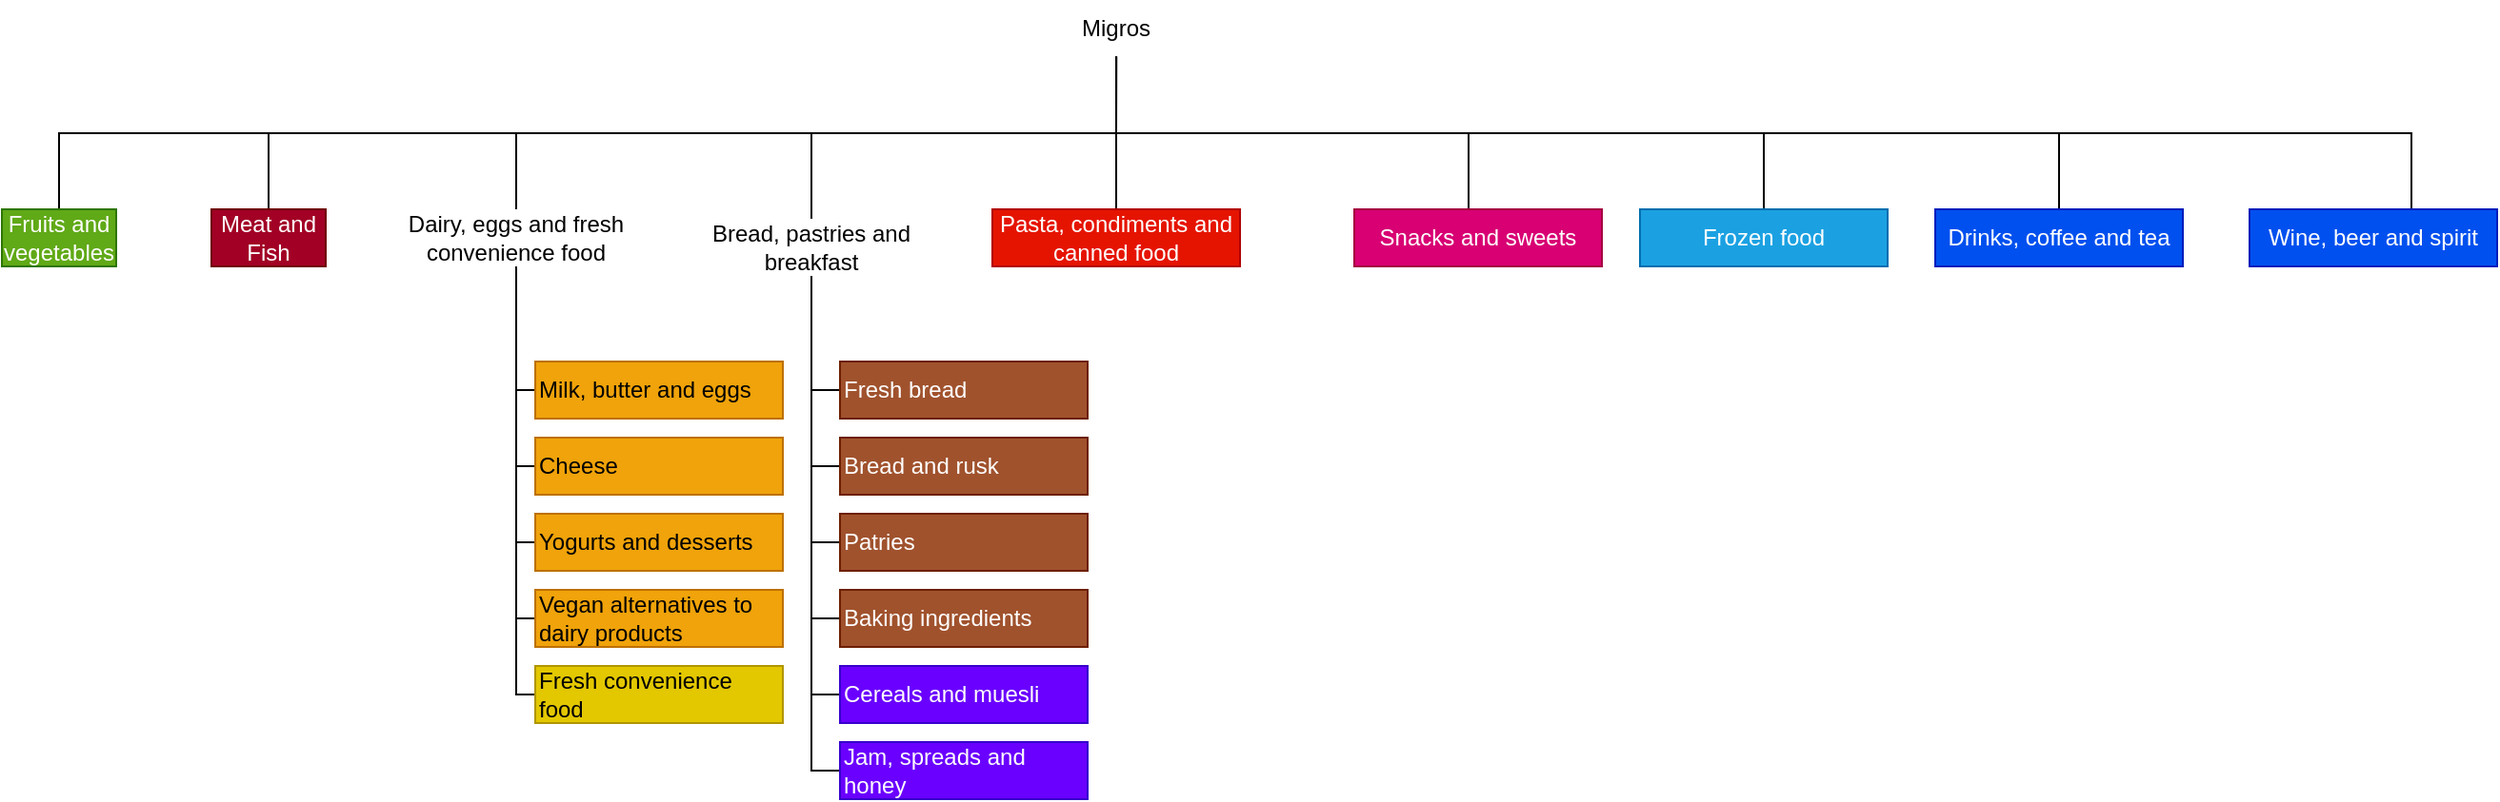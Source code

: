 <mxfile version="21.6.8" type="device" pages="5">
  <diagram name="migros" id="HRxfpeSZ7IIpq3mW4zI_">
    <mxGraphModel dx="2074" dy="1196" grid="1" gridSize="10" guides="1" tooltips="1" connect="1" arrows="1" fold="1" page="1" pageScale="1" pageWidth="850" pageHeight="1100" math="0" shadow="0">
      <root>
        <mxCell id="0" />
        <mxCell id="1" parent="0" />
        <mxCell id="LYRBKmd6Co4kI3nkz9Wq-2" value="&lt;div&gt;Migros&lt;/div&gt;" style="text;html=1;strokeColor=none;fillColor=none;align=center;verticalAlign=middle;whiteSpace=wrap;rounded=0;" parent="1" vertex="1">
          <mxGeometry x="585" y="30" width="60" height="30" as="geometry" />
        </mxCell>
        <mxCell id="LYRBKmd6Co4kI3nkz9Wq-15" style="rounded=0;orthogonalLoop=1;jettySize=auto;html=1;exitX=0.5;exitY=0;exitDx=0;exitDy=0;entryX=0.5;entryY=1;entryDx=0;entryDy=0;edgeStyle=orthogonalEdgeStyle;endArrow=none;endFill=0;" parent="1" source="LYRBKmd6Co4kI3nkz9Wq-3" target="LYRBKmd6Co4kI3nkz9Wq-2" edge="1">
          <mxGeometry relative="1" as="geometry" />
        </mxCell>
        <mxCell id="LYRBKmd6Co4kI3nkz9Wq-3" value="Fruits and vegetables" style="text;html=1;strokeColor=#2D7600;fillColor=#60a917;align=center;verticalAlign=middle;whiteSpace=wrap;rounded=0;fontColor=#ffffff;" parent="1" vertex="1">
          <mxGeometry x="30" y="140" width="60" height="30" as="geometry" />
        </mxCell>
        <mxCell id="LYRBKmd6Co4kI3nkz9Wq-17" style="edgeStyle=orthogonalEdgeStyle;rounded=0;orthogonalLoop=1;jettySize=auto;html=1;exitX=0.5;exitY=0;exitDx=0;exitDy=0;endArrow=none;endFill=0;entryX=0.5;entryY=1;entryDx=0;entryDy=0;" parent="1" source="LYRBKmd6Co4kI3nkz9Wq-4" edge="1">
          <mxGeometry relative="1" as="geometry">
            <mxPoint x="170" y="145" as="sourcePoint" />
            <mxPoint x="615" y="65" as="targetPoint" />
            <Array as="points">
              <mxPoint x="170" y="100" />
              <mxPoint x="615" y="100" />
            </Array>
          </mxGeometry>
        </mxCell>
        <mxCell id="LYRBKmd6Co4kI3nkz9Wq-4" value="&lt;div&gt;Meat and Fish&lt;/div&gt;" style="text;html=1;strokeColor=#6F0000;fillColor=#a20025;align=center;verticalAlign=middle;whiteSpace=wrap;rounded=0;fontColor=#ffffff;" parent="1" vertex="1">
          <mxGeometry x="140" y="140" width="60" height="30" as="geometry" />
        </mxCell>
        <mxCell id="LYRBKmd6Co4kI3nkz9Wq-18" style="edgeStyle=orthogonalEdgeStyle;rounded=0;orthogonalLoop=1;jettySize=auto;html=1;entryX=0.5;entryY=1;entryDx=0;entryDy=0;endArrow=none;endFill=0;" parent="1" source="LYRBKmd6Co4kI3nkz9Wq-5" target="LYRBKmd6Co4kI3nkz9Wq-2" edge="1">
          <mxGeometry relative="1" as="geometry">
            <Array as="points">
              <mxPoint x="300" y="100" />
              <mxPoint x="615" y="100" />
            </Array>
          </mxGeometry>
        </mxCell>
        <mxCell id="LYRBKmd6Co4kI3nkz9Wq-5" value="&lt;div&gt;Dairy, eggs and fresh convenience food&lt;/div&gt;" style="text;html=1;strokeColor=none;fillColor=none;align=center;verticalAlign=middle;whiteSpace=wrap;rounded=0;" parent="1" vertex="1">
          <mxGeometry x="235" y="140" width="130" height="30" as="geometry" />
        </mxCell>
        <mxCell id="LYRBKmd6Co4kI3nkz9Wq-19" style="edgeStyle=orthogonalEdgeStyle;rounded=0;orthogonalLoop=1;jettySize=auto;html=1;entryX=0.5;entryY=1;entryDx=0;entryDy=0;endArrow=none;endFill=0;exitX=0.5;exitY=0;exitDx=0;exitDy=0;" parent="1" source="LYRBKmd6Co4kI3nkz9Wq-8" target="LYRBKmd6Co4kI3nkz9Wq-2" edge="1">
          <mxGeometry relative="1" as="geometry">
            <Array as="points">
              <mxPoint x="455" y="100" />
              <mxPoint x="615" y="100" />
            </Array>
          </mxGeometry>
        </mxCell>
        <mxCell id="LYRBKmd6Co4kI3nkz9Wq-8" value="&lt;div&gt;Bread, pastries and breakfast&lt;br&gt;&lt;/div&gt;" style="text;html=1;strokeColor=none;fillColor=none;align=center;verticalAlign=middle;whiteSpace=wrap;rounded=0;" parent="1" vertex="1">
          <mxGeometry x="390" y="145" width="130" height="30" as="geometry" />
        </mxCell>
        <mxCell id="LYRBKmd6Co4kI3nkz9Wq-20" style="edgeStyle=orthogonalEdgeStyle;rounded=0;orthogonalLoop=1;jettySize=auto;html=1;endArrow=none;endFill=0;entryX=0.502;entryY=0.991;entryDx=0;entryDy=0;entryPerimeter=0;" parent="1" source="LYRBKmd6Co4kI3nkz9Wq-10" target="LYRBKmd6Co4kI3nkz9Wq-2" edge="1">
          <mxGeometry relative="1" as="geometry">
            <mxPoint x="620" y="60" as="targetPoint" />
          </mxGeometry>
        </mxCell>
        <mxCell id="LYRBKmd6Co4kI3nkz9Wq-10" value="&lt;div&gt;Pasta, condiments and canned food&lt;/div&gt;" style="text;html=1;strokeColor=#B20000;fillColor=#e51400;align=center;verticalAlign=middle;whiteSpace=wrap;rounded=0;fontColor=#ffffff;" parent="1" vertex="1">
          <mxGeometry x="550" y="140" width="130" height="30" as="geometry" />
        </mxCell>
        <mxCell id="3ztCwjiLl_r8hc3H_fsU-3" style="edgeStyle=orthogonalEdgeStyle;rounded=0;orthogonalLoop=1;jettySize=auto;html=1;exitX=0.5;exitY=0;exitDx=0;exitDy=0;endArrow=none;endFill=0;entryX=0.5;entryY=0.987;entryDx=0;entryDy=0;entryPerimeter=0;" parent="1" source="LYRBKmd6Co4kI3nkz9Wq-11" target="LYRBKmd6Co4kI3nkz9Wq-2" edge="1">
          <mxGeometry relative="1" as="geometry">
            <mxPoint x="620" y="60" as="targetPoint" />
          </mxGeometry>
        </mxCell>
        <mxCell id="LYRBKmd6Co4kI3nkz9Wq-11" value="&lt;div&gt;Drinks, coffee and tea&lt;br&gt;&lt;/div&gt;" style="text;html=1;strokeColor=#001DBC;fillColor=#0050ef;align=center;verticalAlign=middle;whiteSpace=wrap;rounded=0;fontColor=#ffffff;" parent="1" vertex="1">
          <mxGeometry x="1045" y="140" width="130" height="30" as="geometry" />
        </mxCell>
        <mxCell id="3ztCwjiLl_r8hc3H_fsU-2" style="edgeStyle=orthogonalEdgeStyle;rounded=0;orthogonalLoop=1;jettySize=auto;html=1;exitX=0.5;exitY=0;exitDx=0;exitDy=0;endArrow=none;endFill=0;entryX=0.497;entryY=0.995;entryDx=0;entryDy=0;entryPerimeter=0;" parent="1" source="LYRBKmd6Co4kI3nkz9Wq-13" target="LYRBKmd6Co4kI3nkz9Wq-2" edge="1">
          <mxGeometry relative="1" as="geometry">
            <mxPoint x="620" y="60" as="targetPoint" />
            <Array as="points">
              <mxPoint x="955" y="100" />
              <mxPoint x="615" y="100" />
              <mxPoint x="615" y="60" />
            </Array>
          </mxGeometry>
        </mxCell>
        <mxCell id="LYRBKmd6Co4kI3nkz9Wq-13" value="&lt;div&gt;Frozen food&lt;/div&gt;" style="text;html=1;strokeColor=#006EAF;fillColor=#1ba1e2;align=center;verticalAlign=middle;whiteSpace=wrap;rounded=0;fontColor=#ffffff;" parent="1" vertex="1">
          <mxGeometry x="890" y="140" width="130" height="30" as="geometry" />
        </mxCell>
        <mxCell id="3ztCwjiLl_r8hc3H_fsU-4" style="edgeStyle=orthogonalEdgeStyle;rounded=0;orthogonalLoop=1;jettySize=auto;html=1;entryX=0.501;entryY=0.986;entryDx=0;entryDy=0;endArrow=none;endFill=0;entryPerimeter=0;" parent="1" target="LYRBKmd6Co4kI3nkz9Wq-2" edge="1">
          <mxGeometry relative="1" as="geometry">
            <mxPoint x="1295" y="140" as="sourcePoint" />
            <mxPoint x="700" y="45" as="targetPoint" />
            <Array as="points">
              <mxPoint x="1295" y="100" />
              <mxPoint x="615" y="100" />
              <mxPoint x="615" y="60" />
            </Array>
          </mxGeometry>
        </mxCell>
        <mxCell id="LYRBKmd6Co4kI3nkz9Wq-14" value="Wine, beer and spirit" style="text;html=1;strokeColor=#001DBC;fillColor=#0050ef;align=center;verticalAlign=middle;whiteSpace=wrap;rounded=0;fontColor=#ffffff;" parent="1" vertex="1">
          <mxGeometry x="1210" y="140" width="130" height="30" as="geometry" />
        </mxCell>
        <mxCell id="3ztCwjiLl_r8hc3H_fsU-1" style="edgeStyle=orthogonalEdgeStyle;rounded=0;orthogonalLoop=1;jettySize=auto;html=1;exitX=0.5;exitY=0;exitDx=0;exitDy=0;endArrow=none;endFill=0;entryX=0.5;entryY=1;entryDx=0;entryDy=0;" parent="1" target="LYRBKmd6Co4kI3nkz9Wq-2" edge="1">
          <mxGeometry relative="1" as="geometry">
            <mxPoint x="800" y="150.2" as="sourcePoint" />
            <mxPoint x="620" y="60.02" as="targetPoint" />
            <Array as="points">
              <mxPoint x="800" y="100" />
              <mxPoint x="615" y="100" />
            </Array>
          </mxGeometry>
        </mxCell>
        <mxCell id="LYRBKmd6Co4kI3nkz9Wq-21" value="&lt;div&gt;Snacks and sweets&lt;/div&gt;" style="text;html=1;strokeColor=#A50040;fillColor=#d80073;align=center;verticalAlign=middle;whiteSpace=wrap;rounded=0;fontColor=#ffffff;" parent="1" vertex="1">
          <mxGeometry x="740" y="140" width="130" height="30" as="geometry" />
        </mxCell>
        <mxCell id="3ztCwjiLl_r8hc3H_fsU-12" style="edgeStyle=orthogonalEdgeStyle;rounded=0;orthogonalLoop=1;jettySize=auto;html=1;exitX=0;exitY=0.5;exitDx=0;exitDy=0;endArrow=none;endFill=0;" parent="1" source="3ztCwjiLl_r8hc3H_fsU-6" target="LYRBKmd6Co4kI3nkz9Wq-5" edge="1">
          <mxGeometry relative="1" as="geometry">
            <Array as="points">
              <mxPoint x="300" y="235" />
            </Array>
          </mxGeometry>
        </mxCell>
        <mxCell id="3ztCwjiLl_r8hc3H_fsU-6" value="&lt;div&gt;Milk, butter and eggs&lt;/div&gt;" style="text;html=1;strokeColor=#BD7000;fillColor=#f0a30a;align=left;verticalAlign=middle;whiteSpace=wrap;rounded=0;fontColor=#000000;" parent="1" vertex="1">
          <mxGeometry x="310" y="220" width="130" height="30" as="geometry" />
        </mxCell>
        <mxCell id="3ztCwjiLl_r8hc3H_fsU-14" style="edgeStyle=orthogonalEdgeStyle;rounded=0;orthogonalLoop=1;jettySize=auto;html=1;exitX=0;exitY=0.5;exitDx=0;exitDy=0;endArrow=none;endFill=0;" parent="1" source="3ztCwjiLl_r8hc3H_fsU-7" target="LYRBKmd6Co4kI3nkz9Wq-5" edge="1">
          <mxGeometry relative="1" as="geometry">
            <Array as="points">
              <mxPoint x="300" y="275" />
            </Array>
          </mxGeometry>
        </mxCell>
        <mxCell id="3ztCwjiLl_r8hc3H_fsU-7" value="&lt;div&gt;Cheese&lt;/div&gt;" style="text;html=1;strokeColor=#BD7000;fillColor=#f0a30a;align=left;verticalAlign=middle;whiteSpace=wrap;rounded=0;fontColor=#000000;" parent="1" vertex="1">
          <mxGeometry x="310" y="260" width="130" height="30" as="geometry" />
        </mxCell>
        <mxCell id="3ztCwjiLl_r8hc3H_fsU-15" style="edgeStyle=orthogonalEdgeStyle;rounded=0;orthogonalLoop=1;jettySize=auto;html=1;exitX=0;exitY=0.5;exitDx=0;exitDy=0;endArrow=none;endFill=0;" parent="1" source="3ztCwjiLl_r8hc3H_fsU-9" target="LYRBKmd6Co4kI3nkz9Wq-5" edge="1">
          <mxGeometry relative="1" as="geometry">
            <Array as="points">
              <mxPoint x="300" y="315" />
            </Array>
          </mxGeometry>
        </mxCell>
        <mxCell id="3ztCwjiLl_r8hc3H_fsU-9" value="&lt;div&gt;Yogurts and desserts&lt;br&gt;&lt;/div&gt;" style="text;html=1;strokeColor=#BD7000;fillColor=#f0a30a;align=left;verticalAlign=middle;whiteSpace=wrap;rounded=0;fontColor=#000000;" parent="1" vertex="1">
          <mxGeometry x="310" y="300" width="130" height="30" as="geometry" />
        </mxCell>
        <mxCell id="3ztCwjiLl_r8hc3H_fsU-16" style="edgeStyle=orthogonalEdgeStyle;rounded=0;orthogonalLoop=1;jettySize=auto;html=1;exitX=0;exitY=0.5;exitDx=0;exitDy=0;entryX=0.5;entryY=1;entryDx=0;entryDy=0;endArrow=none;endFill=0;" parent="1" source="3ztCwjiLl_r8hc3H_fsU-10" target="LYRBKmd6Co4kI3nkz9Wq-5" edge="1">
          <mxGeometry relative="1" as="geometry">
            <Array as="points">
              <mxPoint x="300" y="355" />
            </Array>
          </mxGeometry>
        </mxCell>
        <mxCell id="3ztCwjiLl_r8hc3H_fsU-10" value="Vegan alternatives to dairy products" style="text;html=1;strokeColor=#BD7000;fillColor=#f0a30a;align=left;verticalAlign=middle;whiteSpace=wrap;rounded=0;fontColor=#000000;" parent="1" vertex="1">
          <mxGeometry x="310" y="340" width="130" height="30" as="geometry" />
        </mxCell>
        <mxCell id="3ztCwjiLl_r8hc3H_fsU-17" style="edgeStyle=orthogonalEdgeStyle;rounded=0;orthogonalLoop=1;jettySize=auto;html=1;exitX=0;exitY=0.5;exitDx=0;exitDy=0;endArrow=none;endFill=0;" parent="1" source="3ztCwjiLl_r8hc3H_fsU-11" edge="1">
          <mxGeometry relative="1" as="geometry">
            <mxPoint x="300" y="170" as="targetPoint" />
            <mxPoint x="320" y="400" as="sourcePoint" />
            <Array as="points">
              <mxPoint x="300" y="395" />
            </Array>
          </mxGeometry>
        </mxCell>
        <mxCell id="3ztCwjiLl_r8hc3H_fsU-11" value="Fresh convenience food" style="text;html=1;strokeColor=#B09500;fillColor=#e3c800;align=left;verticalAlign=middle;whiteSpace=wrap;rounded=0;fontColor=#000000;" parent="1" vertex="1">
          <mxGeometry x="310" y="380" width="130" height="30" as="geometry" />
        </mxCell>
        <mxCell id="3ztCwjiLl_r8hc3H_fsU-24" style="edgeStyle=orthogonalEdgeStyle;rounded=0;orthogonalLoop=1;jettySize=auto;html=1;exitX=0;exitY=0.5;exitDx=0;exitDy=0;endArrow=none;endFill=0;" parent="1" source="3ztCwjiLl_r8hc3H_fsU-18" target="LYRBKmd6Co4kI3nkz9Wq-8" edge="1">
          <mxGeometry relative="1" as="geometry">
            <Array as="points">
              <mxPoint x="455" y="235" />
            </Array>
          </mxGeometry>
        </mxCell>
        <mxCell id="3ztCwjiLl_r8hc3H_fsU-18" value="Fresh bread" style="text;html=1;strokeColor=#6D1F00;fillColor=#a0522d;align=left;verticalAlign=middle;whiteSpace=wrap;rounded=0;fontColor=#ffffff;" parent="1" vertex="1">
          <mxGeometry x="470" y="220" width="130" height="30" as="geometry" />
        </mxCell>
        <mxCell id="3ztCwjiLl_r8hc3H_fsU-25" style="edgeStyle=orthogonalEdgeStyle;rounded=0;orthogonalLoop=1;jettySize=auto;html=1;exitX=0;exitY=0.5;exitDx=0;exitDy=0;endArrow=none;endFill=0;" parent="1" source="3ztCwjiLl_r8hc3H_fsU-19" target="LYRBKmd6Co4kI3nkz9Wq-8" edge="1">
          <mxGeometry relative="1" as="geometry">
            <Array as="points">
              <mxPoint x="455" y="275" />
            </Array>
          </mxGeometry>
        </mxCell>
        <mxCell id="3ztCwjiLl_r8hc3H_fsU-19" value="&lt;div&gt;Bread and rusk&lt;br&gt;&lt;/div&gt;" style="text;html=1;strokeColor=#6D1F00;fillColor=#a0522d;align=left;verticalAlign=middle;whiteSpace=wrap;rounded=0;fontColor=#ffffff;" parent="1" vertex="1">
          <mxGeometry x="470" y="260" width="130" height="30" as="geometry" />
        </mxCell>
        <mxCell id="3ztCwjiLl_r8hc3H_fsU-26" style="edgeStyle=orthogonalEdgeStyle;rounded=0;orthogonalLoop=1;jettySize=auto;html=1;exitX=0;exitY=0.5;exitDx=0;exitDy=0;endArrow=none;endFill=0;" parent="1" source="3ztCwjiLl_r8hc3H_fsU-20" target="LYRBKmd6Co4kI3nkz9Wq-8" edge="1">
          <mxGeometry relative="1" as="geometry">
            <Array as="points">
              <mxPoint x="455" y="315" />
            </Array>
          </mxGeometry>
        </mxCell>
        <mxCell id="3ztCwjiLl_r8hc3H_fsU-20" value="&lt;div&gt;Patries&lt;/div&gt;" style="text;html=1;strokeColor=#6D1F00;fillColor=#a0522d;align=left;verticalAlign=middle;whiteSpace=wrap;rounded=0;fontColor=#ffffff;" parent="1" vertex="1">
          <mxGeometry x="470" y="300" width="130" height="30" as="geometry" />
        </mxCell>
        <mxCell id="3ztCwjiLl_r8hc3H_fsU-27" style="edgeStyle=orthogonalEdgeStyle;rounded=0;orthogonalLoop=1;jettySize=auto;html=1;exitX=0;exitY=0.5;exitDx=0;exitDy=0;entryX=0.5;entryY=1;entryDx=0;entryDy=0;endArrow=none;endFill=0;" parent="1" source="3ztCwjiLl_r8hc3H_fsU-21" target="LYRBKmd6Co4kI3nkz9Wq-8" edge="1">
          <mxGeometry relative="1" as="geometry">
            <Array as="points">
              <mxPoint x="455" y="355" />
            </Array>
          </mxGeometry>
        </mxCell>
        <mxCell id="3ztCwjiLl_r8hc3H_fsU-21" value="Baking ingredients" style="text;html=1;strokeColor=#6D1F00;fillColor=#a0522d;align=left;verticalAlign=middle;whiteSpace=wrap;rounded=0;fontColor=#ffffff;" parent="1" vertex="1">
          <mxGeometry x="470" y="340" width="130" height="30" as="geometry" />
        </mxCell>
        <mxCell id="3ztCwjiLl_r8hc3H_fsU-28" style="edgeStyle=orthogonalEdgeStyle;rounded=0;orthogonalLoop=1;jettySize=auto;html=1;exitX=0;exitY=0.5;exitDx=0;exitDy=0;endArrow=none;endFill=0;" parent="1" source="3ztCwjiLl_r8hc3H_fsU-22" target="LYRBKmd6Co4kI3nkz9Wq-8" edge="1">
          <mxGeometry relative="1" as="geometry">
            <Array as="points">
              <mxPoint x="455" y="395" />
            </Array>
          </mxGeometry>
        </mxCell>
        <mxCell id="3ztCwjiLl_r8hc3H_fsU-22" value="Cereals and muesli" style="text;html=1;strokeColor=#3700CC;fillColor=#6a00ff;align=left;verticalAlign=middle;whiteSpace=wrap;rounded=0;fontColor=#ffffff;" parent="1" vertex="1">
          <mxGeometry x="470" y="380" width="130" height="30" as="geometry" />
        </mxCell>
        <mxCell id="3ztCwjiLl_r8hc3H_fsU-29" style="edgeStyle=orthogonalEdgeStyle;rounded=0;orthogonalLoop=1;jettySize=auto;html=1;exitX=0;exitY=0.5;exitDx=0;exitDy=0;endArrow=none;endFill=0;" parent="1" source="3ztCwjiLl_r8hc3H_fsU-23" target="LYRBKmd6Co4kI3nkz9Wq-8" edge="1">
          <mxGeometry relative="1" as="geometry">
            <Array as="points">
              <mxPoint x="455" y="435" />
            </Array>
          </mxGeometry>
        </mxCell>
        <mxCell id="3ztCwjiLl_r8hc3H_fsU-23" value="Jam, spreads and honey" style="text;html=1;strokeColor=#3700CC;fillColor=#6a00ff;align=left;verticalAlign=middle;whiteSpace=wrap;rounded=0;fontColor=#ffffff;" parent="1" vertex="1">
          <mxGeometry x="470" y="420" width="130" height="30" as="geometry" />
        </mxCell>
      </root>
    </mxGraphModel>
  </diagram>
  <diagram name="coop" id="NiwTtvTueFKSEzwK177L">
    <mxGraphModel dx="2440" dy="1407" grid="1" gridSize="10" guides="1" tooltips="1" connect="1" arrows="1" fold="1" page="1" pageScale="1" pageWidth="850" pageHeight="1100" math="0" shadow="0">
      <root>
        <mxCell id="Dg8R1fWeY_-lOKH0D-fn-0" />
        <mxCell id="Dg8R1fWeY_-lOKH0D-fn-1" parent="Dg8R1fWeY_-lOKH0D-fn-0" />
        <mxCell id="Dg8R1fWeY_-lOKH0D-fn-2" value="Coop" style="text;html=1;strokeColor=none;fillColor=none;align=center;verticalAlign=middle;whiteSpace=wrap;rounded=0;" parent="Dg8R1fWeY_-lOKH0D-fn-1" vertex="1">
          <mxGeometry x="585" y="30" width="60" height="30" as="geometry" />
        </mxCell>
        <mxCell id="Dg8R1fWeY_-lOKH0D-fn-3" style="rounded=0;orthogonalLoop=1;jettySize=auto;html=1;exitX=0.5;exitY=0;exitDx=0;exitDy=0;entryX=0.5;entryY=1;entryDx=0;entryDy=0;edgeStyle=orthogonalEdgeStyle;endArrow=none;endFill=0;" parent="Dg8R1fWeY_-lOKH0D-fn-1" source="Dg8R1fWeY_-lOKH0D-fn-4" target="Dg8R1fWeY_-lOKH0D-fn-2" edge="1">
          <mxGeometry relative="1" as="geometry" />
        </mxCell>
        <mxCell id="Dg8R1fWeY_-lOKH0D-fn-4" value="Fruit and vegetables" style="text;html=1;strokeColor=#2D7600;fillColor=#60a917;align=center;verticalAlign=middle;whiteSpace=wrap;rounded=0;fontColor=#ffffff;" parent="Dg8R1fWeY_-lOKH0D-fn-1" vertex="1">
          <mxGeometry x="30" y="140" width="60" height="30" as="geometry" />
        </mxCell>
        <mxCell id="Dg8R1fWeY_-lOKH0D-fn-5" style="edgeStyle=orthogonalEdgeStyle;rounded=0;orthogonalLoop=1;jettySize=auto;html=1;exitX=0.5;exitY=0;exitDx=0;exitDy=0;endArrow=none;endFill=0;entryX=0.5;entryY=1;entryDx=0;entryDy=0;" parent="Dg8R1fWeY_-lOKH0D-fn-1" source="Dg8R1fWeY_-lOKH0D-fn-6" edge="1">
          <mxGeometry relative="1" as="geometry">
            <mxPoint x="170" y="145" as="sourcePoint" />
            <mxPoint x="615" y="65" as="targetPoint" />
            <Array as="points">
              <mxPoint x="170" y="100" />
              <mxPoint x="615" y="100" />
            </Array>
          </mxGeometry>
        </mxCell>
        <mxCell id="Dg8R1fWeY_-lOKH0D-fn-6" value="Dairy products and eggs" style="text;html=1;strokeColor=#BD7000;fillColor=#f0a30a;align=center;verticalAlign=middle;whiteSpace=wrap;rounded=0;fontColor=#000000;" parent="Dg8R1fWeY_-lOKH0D-fn-1" vertex="1">
          <mxGeometry x="120" y="140" width="100" height="30" as="geometry" />
        </mxCell>
        <mxCell id="Dg8R1fWeY_-lOKH0D-fn-7" style="edgeStyle=orthogonalEdgeStyle;rounded=0;orthogonalLoop=1;jettySize=auto;html=1;entryX=0.5;entryY=1;entryDx=0;entryDy=0;endArrow=none;endFill=0;" parent="Dg8R1fWeY_-lOKH0D-fn-1" source="Dg8R1fWeY_-lOKH0D-fn-8" target="Dg8R1fWeY_-lOKH0D-fn-2" edge="1">
          <mxGeometry relative="1" as="geometry">
            <Array as="points">
              <mxPoint x="300" y="100" />
              <mxPoint x="615" y="100" />
            </Array>
          </mxGeometry>
        </mxCell>
        <mxCell id="Dg8R1fWeY_-lOKH0D-fn-8" value="Meat and fish" style="text;html=1;strokeColor=#6F0000;fillColor=#a20025;align=center;verticalAlign=middle;whiteSpace=wrap;rounded=0;fontColor=#ffffff;" parent="Dg8R1fWeY_-lOKH0D-fn-1" vertex="1">
          <mxGeometry x="235" y="140" width="130" height="30" as="geometry" />
        </mxCell>
        <mxCell id="Dg8R1fWeY_-lOKH0D-fn-9" style="edgeStyle=orthogonalEdgeStyle;rounded=0;orthogonalLoop=1;jettySize=auto;html=1;entryX=0.5;entryY=1;entryDx=0;entryDy=0;endArrow=none;endFill=0;exitX=0.5;exitY=0;exitDx=0;exitDy=0;" parent="Dg8R1fWeY_-lOKH0D-fn-1" source="Dg8R1fWeY_-lOKH0D-fn-10" target="Dg8R1fWeY_-lOKH0D-fn-2" edge="1">
          <mxGeometry relative="1" as="geometry">
            <Array as="points">
              <mxPoint x="455" y="100" />
              <mxPoint x="615" y="100" />
            </Array>
          </mxGeometry>
        </mxCell>
        <mxCell id="Dg8R1fWeY_-lOKH0D-fn-10" value="Bread and Baked Goods" style="text;html=1;strokeColor=none;fillColor=none;align=center;verticalAlign=middle;whiteSpace=wrap;rounded=0;" parent="Dg8R1fWeY_-lOKH0D-fn-1" vertex="1">
          <mxGeometry x="390" y="145" width="130" height="30" as="geometry" />
        </mxCell>
        <mxCell id="Dg8R1fWeY_-lOKH0D-fn-11" style="edgeStyle=orthogonalEdgeStyle;rounded=0;orthogonalLoop=1;jettySize=auto;html=1;endArrow=none;endFill=0;entryX=0.502;entryY=0.991;entryDx=0;entryDy=0;entryPerimeter=0;" parent="Dg8R1fWeY_-lOKH0D-fn-1" source="Dg8R1fWeY_-lOKH0D-fn-12" target="Dg8R1fWeY_-lOKH0D-fn-2" edge="1">
          <mxGeometry relative="1" as="geometry">
            <mxPoint x="620" y="60" as="targetPoint" />
          </mxGeometry>
        </mxCell>
        <mxCell id="1mzAOg1DhR9r2s1jrF49-3" style="edgeStyle=orthogonalEdgeStyle;rounded=0;orthogonalLoop=1;jettySize=auto;html=1;entryX=0;entryY=0.5;entryDx=0;entryDy=0;endArrow=none;endFill=0;" edge="1" parent="Dg8R1fWeY_-lOKH0D-fn-1" source="Dg8R1fWeY_-lOKH0D-fn-12" target="Dg8R1fWeY_-lOKH0D-fn-24">
          <mxGeometry relative="1" as="geometry">
            <Array as="points">
              <mxPoint x="615" y="275" />
            </Array>
          </mxGeometry>
        </mxCell>
        <mxCell id="1mzAOg1DhR9r2s1jrF49-4" style="edgeStyle=orthogonalEdgeStyle;rounded=0;orthogonalLoop=1;jettySize=auto;html=1;entryX=0;entryY=0.5;entryDx=0;entryDy=0;endArrow=none;endFill=0;" edge="1" parent="Dg8R1fWeY_-lOKH0D-fn-1" source="Dg8R1fWeY_-lOKH0D-fn-12" target="Dg8R1fWeY_-lOKH0D-fn-26">
          <mxGeometry relative="1" as="geometry">
            <Array as="points">
              <mxPoint x="615" y="315" />
            </Array>
          </mxGeometry>
        </mxCell>
        <mxCell id="1mzAOg1DhR9r2s1jrF49-5" style="edgeStyle=orthogonalEdgeStyle;rounded=0;orthogonalLoop=1;jettySize=auto;html=1;entryX=0;entryY=0.5;entryDx=0;entryDy=0;endArrow=none;endFill=0;" edge="1" parent="Dg8R1fWeY_-lOKH0D-fn-1" source="Dg8R1fWeY_-lOKH0D-fn-12" target="Dg8R1fWeY_-lOKH0D-fn-28">
          <mxGeometry relative="1" as="geometry">
            <Array as="points">
              <mxPoint x="615" y="355" />
            </Array>
          </mxGeometry>
        </mxCell>
        <mxCell id="1mzAOg1DhR9r2s1jrF49-6" style="edgeStyle=orthogonalEdgeStyle;rounded=0;orthogonalLoop=1;jettySize=auto;html=1;entryX=0;entryY=0.5;entryDx=0;entryDy=0;endArrow=none;endFill=0;" edge="1" parent="Dg8R1fWeY_-lOKH0D-fn-1" source="Dg8R1fWeY_-lOKH0D-fn-12" target="Dg8R1fWeY_-lOKH0D-fn-30">
          <mxGeometry relative="1" as="geometry">
            <Array as="points">
              <mxPoint x="615" y="395" />
            </Array>
          </mxGeometry>
        </mxCell>
        <mxCell id="1mzAOg1DhR9r2s1jrF49-7" style="edgeStyle=orthogonalEdgeStyle;rounded=0;orthogonalLoop=1;jettySize=auto;html=1;entryX=0;entryY=0.5;entryDx=0;entryDy=0;endArrow=none;endFill=0;" edge="1" parent="Dg8R1fWeY_-lOKH0D-fn-1" source="Dg8R1fWeY_-lOKH0D-fn-12" target="1mzAOg1DhR9r2s1jrF49-0">
          <mxGeometry relative="1" as="geometry">
            <Array as="points">
              <mxPoint x="615" y="435" />
            </Array>
          </mxGeometry>
        </mxCell>
        <mxCell id="1mzAOg1DhR9r2s1jrF49-8" style="edgeStyle=orthogonalEdgeStyle;rounded=0;orthogonalLoop=1;jettySize=auto;html=1;entryX=0;entryY=0.5;entryDx=0;entryDy=0;endArrow=none;endFill=0;" edge="1" parent="Dg8R1fWeY_-lOKH0D-fn-1" source="Dg8R1fWeY_-lOKH0D-fn-12" target="1mzAOg1DhR9r2s1jrF49-1">
          <mxGeometry relative="1" as="geometry">
            <Array as="points">
              <mxPoint x="615" y="475" />
            </Array>
          </mxGeometry>
        </mxCell>
        <mxCell id="Dg8R1fWeY_-lOKH0D-fn-12" value="Drinks" style="text;html=1;strokeColor=none;fillColor=none;align=center;verticalAlign=middle;whiteSpace=wrap;rounded=0;" parent="Dg8R1fWeY_-lOKH0D-fn-1" vertex="1">
          <mxGeometry x="550" y="140" width="130" height="30" as="geometry" />
        </mxCell>
        <mxCell id="Dg8R1fWeY_-lOKH0D-fn-13" style="edgeStyle=orthogonalEdgeStyle;rounded=0;orthogonalLoop=1;jettySize=auto;html=1;exitX=0.5;exitY=0;exitDx=0;exitDy=0;endArrow=none;endFill=0;entryX=0.5;entryY=0.987;entryDx=0;entryDy=0;entryPerimeter=0;" parent="Dg8R1fWeY_-lOKH0D-fn-1" source="Dg8R1fWeY_-lOKH0D-fn-14" target="Dg8R1fWeY_-lOKH0D-fn-2" edge="1">
          <mxGeometry relative="1" as="geometry">
            <mxPoint x="620" y="60" as="targetPoint" />
          </mxGeometry>
        </mxCell>
        <mxCell id="Dg8R1fWeY_-lOKH0D-fn-14" value="Frozen" style="text;html=1;strokeColor=#006EAF;fillColor=#1ba1e2;align=center;verticalAlign=middle;whiteSpace=wrap;rounded=0;fontColor=#ffffff;" parent="Dg8R1fWeY_-lOKH0D-fn-1" vertex="1">
          <mxGeometry x="1045" y="140" width="130" height="30" as="geometry" />
        </mxCell>
        <mxCell id="Dg8R1fWeY_-lOKH0D-fn-15" style="edgeStyle=orthogonalEdgeStyle;rounded=0;orthogonalLoop=1;jettySize=auto;html=1;exitX=0.5;exitY=0;exitDx=0;exitDy=0;endArrow=none;endFill=0;entryX=0.497;entryY=0.995;entryDx=0;entryDy=0;entryPerimeter=0;" parent="Dg8R1fWeY_-lOKH0D-fn-1" source="Dg8R1fWeY_-lOKH0D-fn-16" target="Dg8R1fWeY_-lOKH0D-fn-2" edge="1">
          <mxGeometry relative="1" as="geometry">
            <mxPoint x="620" y="60" as="targetPoint" />
            <Array as="points">
              <mxPoint x="955" y="100" />
              <mxPoint x="615" y="100" />
              <mxPoint x="615" y="60" />
            </Array>
          </mxGeometry>
        </mxCell>
        <mxCell id="Dg8R1fWeY_-lOKH0D-fn-16" value="Sweet and Snacks" style="text;html=1;align=center;verticalAlign=middle;whiteSpace=wrap;rounded=0;fillColor=#d80073;fontColor=#ffffff;strokeColor=#A50040;" parent="Dg8R1fWeY_-lOKH0D-fn-1" vertex="1">
          <mxGeometry x="890" y="140" width="130" height="30" as="geometry" />
        </mxCell>
        <mxCell id="Dg8R1fWeY_-lOKH0D-fn-17" style="edgeStyle=orthogonalEdgeStyle;rounded=0;orthogonalLoop=1;jettySize=auto;html=1;entryX=0.501;entryY=0.986;entryDx=0;entryDy=0;endArrow=none;endFill=0;entryPerimeter=0;" parent="Dg8R1fWeY_-lOKH0D-fn-1" target="Dg8R1fWeY_-lOKH0D-fn-2" edge="1">
          <mxGeometry relative="1" as="geometry">
            <mxPoint x="1295" y="140" as="sourcePoint" />
            <mxPoint x="700" y="45" as="targetPoint" />
            <Array as="points">
              <mxPoint x="1295" y="100" />
              <mxPoint x="615" y="100" />
              <mxPoint x="615" y="60" />
            </Array>
          </mxGeometry>
        </mxCell>
        <mxCell id="Dg8R1fWeY_-lOKH0D-fn-18" value="Ready-Made Meals" style="text;html=1;strokeColor=#B09500;fillColor=#e3c800;align=center;verticalAlign=middle;whiteSpace=wrap;rounded=0;fontColor=#000000;" parent="Dg8R1fWeY_-lOKH0D-fn-1" vertex="1">
          <mxGeometry x="1230" y="140" width="130" height="30" as="geometry" />
        </mxCell>
        <mxCell id="Dg8R1fWeY_-lOKH0D-fn-19" style="edgeStyle=orthogonalEdgeStyle;rounded=0;orthogonalLoop=1;jettySize=auto;html=1;exitX=0.5;exitY=0;exitDx=0;exitDy=0;endArrow=none;endFill=0;entryX=0.5;entryY=1;entryDx=0;entryDy=0;" parent="Dg8R1fWeY_-lOKH0D-fn-1" source="Dg8R1fWeY_-lOKH0D-fn-20" target="Dg8R1fWeY_-lOKH0D-fn-2" edge="1">
          <mxGeometry relative="1" as="geometry">
            <mxPoint x="800" y="150.2" as="sourcePoint" />
            <mxPoint x="620" y="60.02" as="targetPoint" />
            <Array as="points">
              <mxPoint x="795" y="100" />
              <mxPoint x="615" y="100" />
            </Array>
          </mxGeometry>
        </mxCell>
        <mxCell id="1mzAOg1DhR9r2s1jrF49-25" style="edgeStyle=orthogonalEdgeStyle;rounded=0;orthogonalLoop=1;jettySize=auto;html=1;entryX=0;entryY=0.5;entryDx=0;entryDy=0;endArrow=none;endFill=0;" edge="1" parent="Dg8R1fWeY_-lOKH0D-fn-1" source="Dg8R1fWeY_-lOKH0D-fn-20" target="1mzAOg1DhR9r2s1jrF49-10">
          <mxGeometry relative="1" as="geometry">
            <Array as="points">
              <mxPoint x="795" y="235" />
            </Array>
          </mxGeometry>
        </mxCell>
        <mxCell id="1mzAOg1DhR9r2s1jrF49-26" style="edgeStyle=orthogonalEdgeStyle;rounded=0;orthogonalLoop=1;jettySize=auto;html=1;entryX=0;entryY=0.5;entryDx=0;entryDy=0;endArrow=none;endFill=0;" edge="1" parent="Dg8R1fWeY_-lOKH0D-fn-1" source="Dg8R1fWeY_-lOKH0D-fn-20" target="1mzAOg1DhR9r2s1jrF49-11">
          <mxGeometry relative="1" as="geometry">
            <Array as="points">
              <mxPoint x="795" y="275" />
            </Array>
          </mxGeometry>
        </mxCell>
        <mxCell id="1mzAOg1DhR9r2s1jrF49-27" style="edgeStyle=orthogonalEdgeStyle;rounded=0;orthogonalLoop=1;jettySize=auto;html=1;entryX=0;entryY=0.5;entryDx=0;entryDy=0;endArrow=none;endFill=0;" edge="1" parent="Dg8R1fWeY_-lOKH0D-fn-1" source="Dg8R1fWeY_-lOKH0D-fn-20" target="1mzAOg1DhR9r2s1jrF49-12">
          <mxGeometry relative="1" as="geometry">
            <Array as="points">
              <mxPoint x="795" y="315" />
            </Array>
          </mxGeometry>
        </mxCell>
        <mxCell id="1mzAOg1DhR9r2s1jrF49-28" style="edgeStyle=orthogonalEdgeStyle;rounded=0;orthogonalLoop=1;jettySize=auto;html=1;entryX=0;entryY=0.5;entryDx=0;entryDy=0;endArrow=none;endFill=0;" edge="1" parent="Dg8R1fWeY_-lOKH0D-fn-1" source="Dg8R1fWeY_-lOKH0D-fn-20" target="1mzAOg1DhR9r2s1jrF49-13">
          <mxGeometry relative="1" as="geometry">
            <Array as="points">
              <mxPoint x="795" y="355" />
            </Array>
          </mxGeometry>
        </mxCell>
        <mxCell id="1mzAOg1DhR9r2s1jrF49-29" style="edgeStyle=orthogonalEdgeStyle;rounded=0;orthogonalLoop=1;jettySize=auto;html=1;entryX=0;entryY=0.5;entryDx=0;entryDy=0;endArrow=none;endFill=0;" edge="1" parent="Dg8R1fWeY_-lOKH0D-fn-1" source="Dg8R1fWeY_-lOKH0D-fn-20" target="1mzAOg1DhR9r2s1jrF49-14">
          <mxGeometry relative="1" as="geometry">
            <Array as="points">
              <mxPoint x="795" y="395" />
            </Array>
          </mxGeometry>
        </mxCell>
        <mxCell id="1mzAOg1DhR9r2s1jrF49-30" style="edgeStyle=orthogonalEdgeStyle;rounded=0;orthogonalLoop=1;jettySize=auto;html=1;entryX=0;entryY=0.5;entryDx=0;entryDy=0;endArrow=none;endFill=0;" edge="1" parent="Dg8R1fWeY_-lOKH0D-fn-1" source="Dg8R1fWeY_-lOKH0D-fn-20" target="1mzAOg1DhR9r2s1jrF49-15">
          <mxGeometry relative="1" as="geometry">
            <Array as="points">
              <mxPoint x="795" y="435" />
            </Array>
          </mxGeometry>
        </mxCell>
        <mxCell id="1mzAOg1DhR9r2s1jrF49-31" style="edgeStyle=orthogonalEdgeStyle;rounded=0;orthogonalLoop=1;jettySize=auto;html=1;entryX=0;entryY=0.5;entryDx=0;entryDy=0;endArrow=none;endFill=0;" edge="1" parent="Dg8R1fWeY_-lOKH0D-fn-1" source="Dg8R1fWeY_-lOKH0D-fn-20" target="1mzAOg1DhR9r2s1jrF49-16">
          <mxGeometry relative="1" as="geometry">
            <Array as="points">
              <mxPoint x="795" y="475" />
            </Array>
          </mxGeometry>
        </mxCell>
        <mxCell id="1mzAOg1DhR9r2s1jrF49-32" style="edgeStyle=orthogonalEdgeStyle;rounded=0;orthogonalLoop=1;jettySize=auto;html=1;entryX=0.003;entryY=0.589;entryDx=0;entryDy=0;entryPerimeter=0;endArrow=none;endFill=0;" edge="1" parent="Dg8R1fWeY_-lOKH0D-fn-1" source="Dg8R1fWeY_-lOKH0D-fn-20" target="1mzAOg1DhR9r2s1jrF49-18">
          <mxGeometry relative="1" as="geometry">
            <Array as="points">
              <mxPoint x="795" y="518" />
            </Array>
          </mxGeometry>
        </mxCell>
        <mxCell id="1mzAOg1DhR9r2s1jrF49-33" style="edgeStyle=orthogonalEdgeStyle;rounded=0;orthogonalLoop=1;jettySize=auto;html=1;entryX=0;entryY=0.5;entryDx=0;entryDy=0;endArrow=none;endFill=0;" edge="1" parent="Dg8R1fWeY_-lOKH0D-fn-1" source="Dg8R1fWeY_-lOKH0D-fn-20" target="1mzAOg1DhR9r2s1jrF49-19">
          <mxGeometry relative="1" as="geometry">
            <mxPoint x="770" y="560.333" as="targetPoint" />
            <Array as="points">
              <mxPoint x="795" y="555" />
            </Array>
          </mxGeometry>
        </mxCell>
        <mxCell id="1mzAOg1DhR9r2s1jrF49-34" style="edgeStyle=orthogonalEdgeStyle;rounded=0;orthogonalLoop=1;jettySize=auto;html=1;entryX=0;entryY=0.5;entryDx=0;entryDy=0;endArrow=none;endFill=0;" edge="1" parent="Dg8R1fWeY_-lOKH0D-fn-1" source="Dg8R1fWeY_-lOKH0D-fn-20" target="1mzAOg1DhR9r2s1jrF49-20">
          <mxGeometry relative="1" as="geometry">
            <Array as="points">
              <mxPoint x="795" y="595" />
            </Array>
          </mxGeometry>
        </mxCell>
        <mxCell id="Dg8R1fWeY_-lOKH0D-fn-20" value="&lt;div&gt;Inventories&lt;/div&gt;" style="text;html=1;align=center;verticalAlign=middle;whiteSpace=wrap;rounded=0;" parent="Dg8R1fWeY_-lOKH0D-fn-1" vertex="1">
          <mxGeometry x="730" y="145" width="130" height="30" as="geometry" />
        </mxCell>
        <mxCell id="1mzAOg1DhR9r2s1jrF49-2" style="edgeStyle=orthogonalEdgeStyle;rounded=0;orthogonalLoop=1;jettySize=auto;html=1;entryX=0.5;entryY=1;entryDx=0;entryDy=0;endArrow=none;endFill=0;exitX=0;exitY=0.5;exitDx=0;exitDy=0;" edge="1" parent="Dg8R1fWeY_-lOKH0D-fn-1" source="Dg8R1fWeY_-lOKH0D-fn-22" target="Dg8R1fWeY_-lOKH0D-fn-12">
          <mxGeometry relative="1" as="geometry">
            <Array as="points">
              <mxPoint x="615" y="235" />
            </Array>
          </mxGeometry>
        </mxCell>
        <mxCell id="Dg8R1fWeY_-lOKH0D-fn-22" value="Mineral Water" style="text;html=1;strokeColor=#001DBC;fillColor=#0050ef;align=left;verticalAlign=middle;whiteSpace=wrap;rounded=0;fontColor=#ffffff;" parent="Dg8R1fWeY_-lOKH0D-fn-1" vertex="1">
          <mxGeometry x="620" y="220" width="130" height="30" as="geometry" />
        </mxCell>
        <mxCell id="Dg8R1fWeY_-lOKH0D-fn-24" value="&lt;div&gt;Soft Drinks&lt;/div&gt;" style="text;html=1;strokeColor=#001DBC;fillColor=#0050ef;align=left;verticalAlign=middle;whiteSpace=wrap;rounded=0;fontColor=#ffffff;" parent="Dg8R1fWeY_-lOKH0D-fn-1" vertex="1">
          <mxGeometry x="620" y="260" width="130" height="30" as="geometry" />
        </mxCell>
        <mxCell id="Dg8R1fWeY_-lOKH0D-fn-26" value="&lt;div&gt;Fruit and Vegetables Juices&lt;br&gt;&lt;/div&gt;" style="text;html=1;strokeColor=#001DBC;fillColor=#0050ef;align=left;verticalAlign=middle;whiteSpace=wrap;rounded=0;fontColor=#ffffff;" parent="Dg8R1fWeY_-lOKH0D-fn-1" vertex="1">
          <mxGeometry x="620" y="300" width="130" height="30" as="geometry" />
        </mxCell>
        <mxCell id="Dg8R1fWeY_-lOKH0D-fn-28" value="Beer" style="text;html=1;strokeColor=#001DBC;fillColor=#0050ef;align=left;verticalAlign=middle;whiteSpace=wrap;rounded=0;fontColor=#ffffff;" parent="Dg8R1fWeY_-lOKH0D-fn-1" vertex="1">
          <mxGeometry x="620" y="340" width="130" height="30" as="geometry" />
        </mxCell>
        <mxCell id="Dg8R1fWeY_-lOKH0D-fn-30" value="Hot Drinks" style="text;html=1;strokeColor=#001DBC;fillColor=#0050ef;align=left;verticalAlign=middle;whiteSpace=wrap;rounded=0;fontColor=#ffffff;" parent="Dg8R1fWeY_-lOKH0D-fn-1" vertex="1">
          <mxGeometry x="620" y="380" width="130" height="30" as="geometry" />
        </mxCell>
        <mxCell id="Dg8R1fWeY_-lOKH0D-fn-31" style="edgeStyle=orthogonalEdgeStyle;rounded=0;orthogonalLoop=1;jettySize=auto;html=1;exitX=0;exitY=0.5;exitDx=0;exitDy=0;endArrow=none;endFill=0;" parent="Dg8R1fWeY_-lOKH0D-fn-1" source="Dg8R1fWeY_-lOKH0D-fn-32" target="Dg8R1fWeY_-lOKH0D-fn-10" edge="1">
          <mxGeometry relative="1" as="geometry">
            <Array as="points">
              <mxPoint x="455" y="235" />
            </Array>
          </mxGeometry>
        </mxCell>
        <mxCell id="Dg8R1fWeY_-lOKH0D-fn-32" value="Bakery" style="text;html=1;strokeColor=#6D1F00;fillColor=#a0522d;align=left;verticalAlign=middle;whiteSpace=wrap;rounded=0;fontColor=#ffffff;" parent="Dg8R1fWeY_-lOKH0D-fn-1" vertex="1">
          <mxGeometry x="470" y="220" width="130" height="30" as="geometry" />
        </mxCell>
        <mxCell id="Dg8R1fWeY_-lOKH0D-fn-33" style="edgeStyle=orthogonalEdgeStyle;rounded=0;orthogonalLoop=1;jettySize=auto;html=1;exitX=0;exitY=0.5;exitDx=0;exitDy=0;endArrow=none;endFill=0;" parent="Dg8R1fWeY_-lOKH0D-fn-1" source="Dg8R1fWeY_-lOKH0D-fn-34" target="Dg8R1fWeY_-lOKH0D-fn-10" edge="1">
          <mxGeometry relative="1" as="geometry">
            <Array as="points">
              <mxPoint x="455" y="275" />
            </Array>
          </mxGeometry>
        </mxCell>
        <mxCell id="Dg8R1fWeY_-lOKH0D-fn-34" value="&lt;div&gt;Durable Breads&lt;br&gt;&lt;/div&gt;" style="text;html=1;strokeColor=#6D1F00;fillColor=#a0522d;align=left;verticalAlign=middle;whiteSpace=wrap;rounded=0;fontColor=#ffffff;" parent="Dg8R1fWeY_-lOKH0D-fn-1" vertex="1">
          <mxGeometry x="470" y="260" width="130" height="30" as="geometry" />
        </mxCell>
        <mxCell id="Dg8R1fWeY_-lOKH0D-fn-35" style="edgeStyle=orthogonalEdgeStyle;rounded=0;orthogonalLoop=1;jettySize=auto;html=1;exitX=0;exitY=0.5;exitDx=0;exitDy=0;endArrow=none;endFill=0;" parent="Dg8R1fWeY_-lOKH0D-fn-1" source="Dg8R1fWeY_-lOKH0D-fn-36" target="Dg8R1fWeY_-lOKH0D-fn-10" edge="1">
          <mxGeometry relative="1" as="geometry">
            <Array as="points">
              <mxPoint x="455" y="315" />
            </Array>
          </mxGeometry>
        </mxCell>
        <mxCell id="Dg8R1fWeY_-lOKH0D-fn-36" value="&lt;div&gt;Cookies and Cakes&lt;/div&gt;" style="text;html=1;strokeColor=#A50040;fillColor=#d80073;align=left;verticalAlign=middle;whiteSpace=wrap;rounded=0;fontColor=#ffffff;" parent="Dg8R1fWeY_-lOKH0D-fn-1" vertex="1">
          <mxGeometry x="470" y="300" width="130" height="30" as="geometry" />
        </mxCell>
        <mxCell id="Dg8R1fWeY_-lOKH0D-fn-37" style="edgeStyle=orthogonalEdgeStyle;rounded=0;orthogonalLoop=1;jettySize=auto;html=1;exitX=0;exitY=0.5;exitDx=0;exitDy=0;entryX=0.5;entryY=1;entryDx=0;entryDy=0;endArrow=none;endFill=0;" parent="Dg8R1fWeY_-lOKH0D-fn-1" source="Dg8R1fWeY_-lOKH0D-fn-38" target="Dg8R1fWeY_-lOKH0D-fn-10" edge="1">
          <mxGeometry relative="1" as="geometry">
            <Array as="points">
              <mxPoint x="455" y="355" />
            </Array>
          </mxGeometry>
        </mxCell>
        <mxCell id="Dg8R1fWeY_-lOKH0D-fn-38" value="Crackers and Crispbreads" style="text;html=1;strokeColor=#6D1F00;fillColor=#a0522d;align=left;verticalAlign=middle;whiteSpace=wrap;rounded=0;fontColor=#ffffff;" parent="Dg8R1fWeY_-lOKH0D-fn-1" vertex="1">
          <mxGeometry x="470" y="340" width="120" height="30" as="geometry" />
        </mxCell>
        <mxCell id="Dg8R1fWeY_-lOKH0D-fn-39" style="edgeStyle=orthogonalEdgeStyle;rounded=0;orthogonalLoop=1;jettySize=auto;html=1;exitX=0;exitY=0.5;exitDx=0;exitDy=0;endArrow=none;endFill=0;" parent="Dg8R1fWeY_-lOKH0D-fn-1" source="Dg8R1fWeY_-lOKH0D-fn-40" target="Dg8R1fWeY_-lOKH0D-fn-10" edge="1">
          <mxGeometry relative="1" as="geometry">
            <Array as="points">
              <mxPoint x="455" y="395" />
            </Array>
          </mxGeometry>
        </mxCell>
        <mxCell id="Dg8R1fWeY_-lOKH0D-fn-40" value="Pastry Dough and Cake Bases" style="text;html=1;strokeColor=#6D1F00;fillColor=#a0522d;align=left;verticalAlign=middle;whiteSpace=wrap;rounded=0;fontColor=#ffffff;" parent="Dg8R1fWeY_-lOKH0D-fn-1" vertex="1">
          <mxGeometry x="470" y="380" width="130" height="30" as="geometry" />
        </mxCell>
        <mxCell id="Fav9TKKSOMV21XBtbSl6-2" style="edgeStyle=orthogonalEdgeStyle;rounded=0;orthogonalLoop=1;jettySize=auto;html=1;entryX=0.5;entryY=1;entryDx=0;entryDy=0;endArrow=none;endFill=0;" parent="Dg8R1fWeY_-lOKH0D-fn-1" source="Fav9TKKSOMV21XBtbSl6-0" target="Dg8R1fWeY_-lOKH0D-fn-2" edge="1">
          <mxGeometry relative="1" as="geometry">
            <Array as="points">
              <mxPoint x="1465" y="100" />
              <mxPoint x="615" y="100" />
            </Array>
          </mxGeometry>
        </mxCell>
        <mxCell id="Fav9TKKSOMV21XBtbSl6-0" value="Catering" style="text;html=1;strokeColor=none;fillColor=none;align=center;verticalAlign=middle;whiteSpace=wrap;rounded=0;" parent="Dg8R1fWeY_-lOKH0D-fn-1" vertex="1">
          <mxGeometry x="1400" y="140" width="130" height="30" as="geometry" />
        </mxCell>
        <mxCell id="Fav9TKKSOMV21XBtbSl6-3" style="edgeStyle=orthogonalEdgeStyle;rounded=0;orthogonalLoop=1;jettySize=auto;html=1;exitX=0.5;exitY=0;exitDx=0;exitDy=0;entryX=0.5;entryY=1;entryDx=0;entryDy=0;endArrow=none;endFill=0;" parent="Dg8R1fWeY_-lOKH0D-fn-1" source="Fav9TKKSOMV21XBtbSl6-1" target="Dg8R1fWeY_-lOKH0D-fn-2" edge="1">
          <mxGeometry relative="1" as="geometry" />
        </mxCell>
        <mxCell id="Fav9TKKSOMV21XBtbSl6-1" value="&lt;div&gt;Specific Diets&lt;/div&gt;" style="text;html=1;strokeColor=none;fillColor=none;align=center;verticalAlign=middle;whiteSpace=wrap;rounded=0;" parent="Dg8R1fWeY_-lOKH0D-fn-1" vertex="1">
          <mxGeometry x="1600" y="140" width="130" height="30" as="geometry" />
        </mxCell>
        <mxCell id="1mzAOg1DhR9r2s1jrF49-0" value="Coffee" style="text;html=1;strokeColor=#001DBC;fillColor=#0050ef;align=left;verticalAlign=middle;whiteSpace=wrap;rounded=0;fontColor=#ffffff;" vertex="1" parent="Dg8R1fWeY_-lOKH0D-fn-1">
          <mxGeometry x="620" y="420" width="130" height="30" as="geometry" />
        </mxCell>
        <mxCell id="1mzAOg1DhR9r2s1jrF49-1" value="Frozen milk drinks" style="text;html=1;strokeColor=#BD7000;fillColor=#f0a30a;align=left;verticalAlign=middle;whiteSpace=wrap;rounded=0;fontColor=#000000;" vertex="1" parent="Dg8R1fWeY_-lOKH0D-fn-1">
          <mxGeometry x="620" y="460" width="130" height="30" as="geometry" />
        </mxCell>
        <mxCell id="1mzAOg1DhR9r2s1jrF49-10" value="Staples" style="text;html=1;align=left;verticalAlign=middle;whiteSpace=wrap;rounded=0;fillColor=#e51400;fontColor=#ffffff;strokeColor=#B20000;" vertex="1" parent="Dg8R1fWeY_-lOKH0D-fn-1">
          <mxGeometry x="810" y="220" width="130" height="30" as="geometry" />
        </mxCell>
        <mxCell id="1mzAOg1DhR9r2s1jrF49-11" value="&lt;div&gt;Baking Ingredients&lt;/div&gt;" style="text;html=1;align=left;verticalAlign=middle;whiteSpace=wrap;rounded=0;fillColor=#e51400;fontColor=#ffffff;strokeColor=#B20000;" vertex="1" parent="Dg8R1fWeY_-lOKH0D-fn-1">
          <mxGeometry x="810" y="260" width="130" height="30" as="geometry" />
        </mxCell>
        <mxCell id="1mzAOg1DhR9r2s1jrF49-12" value="&lt;div&gt;Vinegars and Oil&lt;br&gt;&lt;/div&gt;" style="text;html=1;align=left;verticalAlign=middle;whiteSpace=wrap;rounded=0;fillColor=#e51400;fontColor=#ffffff;strokeColor=#B20000;" vertex="1" parent="Dg8R1fWeY_-lOKH0D-fn-1">
          <mxGeometry x="810" y="300" width="130" height="30" as="geometry" />
        </mxCell>
        <mxCell id="1mzAOg1DhR9r2s1jrF49-13" value="Stocks and Spices" style="text;html=1;align=left;verticalAlign=middle;whiteSpace=wrap;rounded=0;fillColor=#e51400;fontColor=#ffffff;strokeColor=#B20000;" vertex="1" parent="Dg8R1fWeY_-lOKH0D-fn-1">
          <mxGeometry x="810" y="340" width="130" height="30" as="geometry" />
        </mxCell>
        <mxCell id="1mzAOg1DhR9r2s1jrF49-14" value="Pasta and Warm Sauces" style="text;html=1;align=left;verticalAlign=middle;whiteSpace=wrap;rounded=0;fillColor=#e51400;fontColor=#ffffff;strokeColor=#B20000;" vertex="1" parent="Dg8R1fWeY_-lOKH0D-fn-1">
          <mxGeometry x="810" y="380" width="130" height="30" as="geometry" />
        </mxCell>
        <mxCell id="1mzAOg1DhR9r2s1jrF49-15" value="Dressing and Cold Sauces" style="text;html=1;align=left;verticalAlign=middle;whiteSpace=wrap;rounded=0;fillColor=#e51400;fontColor=#ffffff;strokeColor=#B20000;" vertex="1" parent="Dg8R1fWeY_-lOKH0D-fn-1">
          <mxGeometry x="810" y="420" width="130" height="30" as="geometry" />
        </mxCell>
        <mxCell id="1mzAOg1DhR9r2s1jrF49-16" value="Canned and Conserved" style="text;html=1;align=left;verticalAlign=middle;whiteSpace=wrap;rounded=0;fillColor=#6a00ff;fontColor=#ffffff;strokeColor=#3700CC;" vertex="1" parent="Dg8R1fWeY_-lOKH0D-fn-1">
          <mxGeometry x="810" y="460" width="130" height="30" as="geometry" />
        </mxCell>
        <mxCell id="1mzAOg1DhR9r2s1jrF49-18" value="Soups" style="text;html=1;align=left;verticalAlign=middle;whiteSpace=wrap;rounded=0;fillColor=#e3c800;fontColor=#000000;strokeColor=#B09500;" vertex="1" parent="Dg8R1fWeY_-lOKH0D-fn-1">
          <mxGeometry x="810" y="500" width="130" height="30" as="geometry" />
        </mxCell>
        <mxCell id="1mzAOg1DhR9r2s1jrF49-19" value="&lt;div&gt;Spreads&lt;/div&gt;" style="text;html=1;align=left;verticalAlign=middle;whiteSpace=wrap;rounded=0;fillColor=#6a00ff;fontColor=#ffffff;strokeColor=#3700CC;" vertex="1" parent="Dg8R1fWeY_-lOKH0D-fn-1">
          <mxGeometry x="810" y="540" width="130" height="30" as="geometry" />
        </mxCell>
        <mxCell id="1mzAOg1DhR9r2s1jrF49-20" value="&lt;div&gt;Muesli and Cereals&lt;br&gt;&lt;/div&gt;" style="text;html=1;align=left;verticalAlign=middle;whiteSpace=wrap;rounded=0;fillColor=#6a00ff;fontColor=#ffffff;strokeColor=#3700CC;" vertex="1" parent="Dg8R1fWeY_-lOKH0D-fn-1">
          <mxGeometry x="810" y="580" width="130" height="30" as="geometry" />
        </mxCell>
      </root>
    </mxGraphModel>
  </diagram>
  <diagram name="aldi" id="32FxMpE7vqoUvVdNWozE">
    <mxGraphModel dx="2058" dy="1180" grid="1" gridSize="10" guides="1" tooltips="1" connect="1" arrows="1" fold="1" page="1" pageScale="1" pageWidth="850" pageHeight="1100" math="0" shadow="0">
      <root>
        <mxCell id="2YZXfJHJGPK0cPAZZz6g-0" />
        <mxCell id="2YZXfJHJGPK0cPAZZz6g-1" parent="2YZXfJHJGPK0cPAZZz6g-0" />
        <mxCell id="2YZXfJHJGPK0cPAZZz6g-2" value="Coop" style="text;html=1;strokeColor=none;fillColor=none;align=center;verticalAlign=middle;whiteSpace=wrap;rounded=0;" vertex="1" parent="2YZXfJHJGPK0cPAZZz6g-1">
          <mxGeometry x="585" y="30" width="60" height="30" as="geometry" />
        </mxCell>
        <mxCell id="2YZXfJHJGPK0cPAZZz6g-3" style="rounded=0;orthogonalLoop=1;jettySize=auto;html=1;exitX=0.5;exitY=0;exitDx=0;exitDy=0;entryX=0.5;entryY=1;entryDx=0;entryDy=0;edgeStyle=orthogonalEdgeStyle;endArrow=none;endFill=0;" edge="1" parent="2YZXfJHJGPK0cPAZZz6g-1" source="2YZXfJHJGPK0cPAZZz6g-4" target="2YZXfJHJGPK0cPAZZz6g-2">
          <mxGeometry relative="1" as="geometry" />
        </mxCell>
        <mxCell id="2YZXfJHJGPK0cPAZZz6g-4" value="Fruit and vegetables" style="text;html=1;strokeColor=none;fillColor=none;align=center;verticalAlign=middle;whiteSpace=wrap;rounded=0;" vertex="1" parent="2YZXfJHJGPK0cPAZZz6g-1">
          <mxGeometry x="30" y="140" width="60" height="30" as="geometry" />
        </mxCell>
        <mxCell id="2YZXfJHJGPK0cPAZZz6g-5" style="edgeStyle=orthogonalEdgeStyle;rounded=0;orthogonalLoop=1;jettySize=auto;html=1;exitX=0.5;exitY=0;exitDx=0;exitDy=0;endArrow=none;endFill=0;entryX=0.5;entryY=1;entryDx=0;entryDy=0;" edge="1" parent="2YZXfJHJGPK0cPAZZz6g-1" source="2YZXfJHJGPK0cPAZZz6g-6">
          <mxGeometry relative="1" as="geometry">
            <mxPoint x="170" y="145" as="sourcePoint" />
            <mxPoint x="615" y="65" as="targetPoint" />
            <Array as="points">
              <mxPoint x="170" y="100" />
              <mxPoint x="615" y="100" />
            </Array>
          </mxGeometry>
        </mxCell>
        <mxCell id="2YZXfJHJGPK0cPAZZz6g-6" value="Dairy products and eggs" style="text;html=1;strokeColor=none;fillColor=none;align=center;verticalAlign=middle;whiteSpace=wrap;rounded=0;" vertex="1" parent="2YZXfJHJGPK0cPAZZz6g-1">
          <mxGeometry x="120" y="140" width="100" height="30" as="geometry" />
        </mxCell>
        <mxCell id="2YZXfJHJGPK0cPAZZz6g-7" style="edgeStyle=orthogonalEdgeStyle;rounded=0;orthogonalLoop=1;jettySize=auto;html=1;entryX=0.5;entryY=1;entryDx=0;entryDy=0;endArrow=none;endFill=0;" edge="1" parent="2YZXfJHJGPK0cPAZZz6g-1" source="2YZXfJHJGPK0cPAZZz6g-8" target="2YZXfJHJGPK0cPAZZz6g-2">
          <mxGeometry relative="1" as="geometry">
            <Array as="points">
              <mxPoint x="300" y="100" />
              <mxPoint x="615" y="100" />
            </Array>
          </mxGeometry>
        </mxCell>
        <mxCell id="2YZXfJHJGPK0cPAZZz6g-8" value="Meat and fish" style="text;html=1;strokeColor=none;fillColor=none;align=center;verticalAlign=middle;whiteSpace=wrap;rounded=0;" vertex="1" parent="2YZXfJHJGPK0cPAZZz6g-1">
          <mxGeometry x="235" y="140" width="130" height="30" as="geometry" />
        </mxCell>
        <mxCell id="2YZXfJHJGPK0cPAZZz6g-9" style="edgeStyle=orthogonalEdgeStyle;rounded=0;orthogonalLoop=1;jettySize=auto;html=1;entryX=0.5;entryY=1;entryDx=0;entryDy=0;endArrow=none;endFill=0;exitX=0.5;exitY=0;exitDx=0;exitDy=0;" edge="1" parent="2YZXfJHJGPK0cPAZZz6g-1" source="2YZXfJHJGPK0cPAZZz6g-10" target="2YZXfJHJGPK0cPAZZz6g-2">
          <mxGeometry relative="1" as="geometry">
            <Array as="points">
              <mxPoint x="455" y="100" />
              <mxPoint x="615" y="100" />
            </Array>
          </mxGeometry>
        </mxCell>
        <mxCell id="2YZXfJHJGPK0cPAZZz6g-10" value="Bread and Baked Goods" style="text;html=1;strokeColor=none;fillColor=none;align=center;verticalAlign=middle;whiteSpace=wrap;rounded=0;" vertex="1" parent="2YZXfJHJGPK0cPAZZz6g-1">
          <mxGeometry x="390" y="145" width="130" height="30" as="geometry" />
        </mxCell>
        <mxCell id="2YZXfJHJGPK0cPAZZz6g-11" style="edgeStyle=orthogonalEdgeStyle;rounded=0;orthogonalLoop=1;jettySize=auto;html=1;endArrow=none;endFill=0;entryX=0.502;entryY=0.991;entryDx=0;entryDy=0;entryPerimeter=0;" edge="1" parent="2YZXfJHJGPK0cPAZZz6g-1" source="2YZXfJHJGPK0cPAZZz6g-12" target="2YZXfJHJGPK0cPAZZz6g-2">
          <mxGeometry relative="1" as="geometry">
            <mxPoint x="620" y="60" as="targetPoint" />
          </mxGeometry>
        </mxCell>
        <mxCell id="2YZXfJHJGPK0cPAZZz6g-12" value="Drinks" style="text;html=1;strokeColor=none;fillColor=none;align=center;verticalAlign=middle;whiteSpace=wrap;rounded=0;" vertex="1" parent="2YZXfJHJGPK0cPAZZz6g-1">
          <mxGeometry x="550" y="140" width="130" height="30" as="geometry" />
        </mxCell>
        <mxCell id="2YZXfJHJGPK0cPAZZz6g-13" style="edgeStyle=orthogonalEdgeStyle;rounded=0;orthogonalLoop=1;jettySize=auto;html=1;exitX=0.5;exitY=0;exitDx=0;exitDy=0;endArrow=none;endFill=0;entryX=0.5;entryY=0.987;entryDx=0;entryDy=0;entryPerimeter=0;" edge="1" parent="2YZXfJHJGPK0cPAZZz6g-1" source="2YZXfJHJGPK0cPAZZz6g-14" target="2YZXfJHJGPK0cPAZZz6g-2">
          <mxGeometry relative="1" as="geometry">
            <mxPoint x="620" y="60" as="targetPoint" />
          </mxGeometry>
        </mxCell>
        <mxCell id="2YZXfJHJGPK0cPAZZz6g-14" value="Frozen" style="text;html=1;strokeColor=none;fillColor=none;align=center;verticalAlign=middle;whiteSpace=wrap;rounded=0;" vertex="1" parent="2YZXfJHJGPK0cPAZZz6g-1">
          <mxGeometry x="1045" y="140" width="130" height="30" as="geometry" />
        </mxCell>
        <mxCell id="2YZXfJHJGPK0cPAZZz6g-15" style="edgeStyle=orthogonalEdgeStyle;rounded=0;orthogonalLoop=1;jettySize=auto;html=1;exitX=0.5;exitY=0;exitDx=0;exitDy=0;endArrow=none;endFill=0;entryX=0.497;entryY=0.995;entryDx=0;entryDy=0;entryPerimeter=0;" edge="1" parent="2YZXfJHJGPK0cPAZZz6g-1" source="2YZXfJHJGPK0cPAZZz6g-16" target="2YZXfJHJGPK0cPAZZz6g-2">
          <mxGeometry relative="1" as="geometry">
            <mxPoint x="620" y="60" as="targetPoint" />
            <Array as="points">
              <mxPoint x="955" y="100" />
              <mxPoint x="615" y="100" />
              <mxPoint x="615" y="60" />
            </Array>
          </mxGeometry>
        </mxCell>
        <mxCell id="2YZXfJHJGPK0cPAZZz6g-16" value="Sweet and Snacks" style="text;html=1;strokeColor=none;fillColor=none;align=center;verticalAlign=middle;whiteSpace=wrap;rounded=0;" vertex="1" parent="2YZXfJHJGPK0cPAZZz6g-1">
          <mxGeometry x="890" y="140" width="130" height="30" as="geometry" />
        </mxCell>
        <mxCell id="2YZXfJHJGPK0cPAZZz6g-17" style="edgeStyle=orthogonalEdgeStyle;rounded=0;orthogonalLoop=1;jettySize=auto;html=1;entryX=0.501;entryY=0.986;entryDx=0;entryDy=0;endArrow=none;endFill=0;entryPerimeter=0;" edge="1" parent="2YZXfJHJGPK0cPAZZz6g-1" target="2YZXfJHJGPK0cPAZZz6g-2">
          <mxGeometry relative="1" as="geometry">
            <mxPoint x="1295" y="140" as="sourcePoint" />
            <mxPoint x="700" y="45" as="targetPoint" />
            <Array as="points">
              <mxPoint x="1295" y="100" />
              <mxPoint x="615" y="100" />
              <mxPoint x="615" y="60" />
            </Array>
          </mxGeometry>
        </mxCell>
        <mxCell id="2YZXfJHJGPK0cPAZZz6g-18" value="Ready-Made Meals" style="text;html=1;strokeColor=none;fillColor=none;align=center;verticalAlign=middle;whiteSpace=wrap;rounded=0;" vertex="1" parent="2YZXfJHJGPK0cPAZZz6g-1">
          <mxGeometry x="1210" y="140" width="130" height="30" as="geometry" />
        </mxCell>
        <mxCell id="2YZXfJHJGPK0cPAZZz6g-19" style="edgeStyle=orthogonalEdgeStyle;rounded=0;orthogonalLoop=1;jettySize=auto;html=1;exitX=0.5;exitY=0;exitDx=0;exitDy=0;endArrow=none;endFill=0;entryX=0.5;entryY=1;entryDx=0;entryDy=0;" edge="1" parent="2YZXfJHJGPK0cPAZZz6g-1" source="2YZXfJHJGPK0cPAZZz6g-20" target="2YZXfJHJGPK0cPAZZz6g-2">
          <mxGeometry relative="1" as="geometry">
            <mxPoint x="800" y="150.2" as="sourcePoint" />
            <mxPoint x="620" y="60.02" as="targetPoint" />
            <Array as="points">
              <mxPoint x="795" y="100" />
              <mxPoint x="615" y="100" />
            </Array>
          </mxGeometry>
        </mxCell>
        <mxCell id="2YZXfJHJGPK0cPAZZz6g-20" value="&lt;div&gt;Inventories&lt;/div&gt;" style="text;html=1;strokeColor=none;fillColor=none;align=center;verticalAlign=middle;whiteSpace=wrap;rounded=0;" vertex="1" parent="2YZXfJHJGPK0cPAZZz6g-1">
          <mxGeometry x="730" y="145" width="130" height="30" as="geometry" />
        </mxCell>
        <mxCell id="2YZXfJHJGPK0cPAZZz6g-21" style="edgeStyle=orthogonalEdgeStyle;rounded=0;orthogonalLoop=1;jettySize=auto;html=1;exitX=0;exitY=0.5;exitDx=0;exitDy=0;endArrow=none;endFill=0;" edge="1" parent="2YZXfJHJGPK0cPAZZz6g-1" source="2YZXfJHJGPK0cPAZZz6g-22" target="2YZXfJHJGPK0cPAZZz6g-8">
          <mxGeometry relative="1" as="geometry">
            <Array as="points">
              <mxPoint x="300" y="235" />
            </Array>
          </mxGeometry>
        </mxCell>
        <mxCell id="2YZXfJHJGPK0cPAZZz6g-22" value="&lt;div&gt;Milk, butter and eggs&lt;/div&gt;" style="text;html=1;strokeColor=none;fillColor=none;align=left;verticalAlign=middle;whiteSpace=wrap;rounded=0;" vertex="1" parent="2YZXfJHJGPK0cPAZZz6g-1">
          <mxGeometry x="310" y="220" width="130" height="30" as="geometry" />
        </mxCell>
        <mxCell id="2YZXfJHJGPK0cPAZZz6g-23" style="edgeStyle=orthogonalEdgeStyle;rounded=0;orthogonalLoop=1;jettySize=auto;html=1;exitX=0;exitY=0.5;exitDx=0;exitDy=0;endArrow=none;endFill=0;" edge="1" parent="2YZXfJHJGPK0cPAZZz6g-1" source="2YZXfJHJGPK0cPAZZz6g-24" target="2YZXfJHJGPK0cPAZZz6g-8">
          <mxGeometry relative="1" as="geometry">
            <Array as="points">
              <mxPoint x="300" y="275" />
            </Array>
          </mxGeometry>
        </mxCell>
        <mxCell id="2YZXfJHJGPK0cPAZZz6g-24" value="&lt;div&gt;Cheese&lt;/div&gt;" style="text;html=1;strokeColor=none;fillColor=none;align=left;verticalAlign=middle;whiteSpace=wrap;rounded=0;" vertex="1" parent="2YZXfJHJGPK0cPAZZz6g-1">
          <mxGeometry x="310" y="260" width="130" height="30" as="geometry" />
        </mxCell>
        <mxCell id="2YZXfJHJGPK0cPAZZz6g-25" style="edgeStyle=orthogonalEdgeStyle;rounded=0;orthogonalLoop=1;jettySize=auto;html=1;exitX=0;exitY=0.5;exitDx=0;exitDy=0;endArrow=none;endFill=0;" edge="1" parent="2YZXfJHJGPK0cPAZZz6g-1" source="2YZXfJHJGPK0cPAZZz6g-26" target="2YZXfJHJGPK0cPAZZz6g-8">
          <mxGeometry relative="1" as="geometry">
            <Array as="points">
              <mxPoint x="300" y="315" />
            </Array>
          </mxGeometry>
        </mxCell>
        <mxCell id="2YZXfJHJGPK0cPAZZz6g-26" value="&lt;div&gt;Yogurts and desserts&lt;br&gt;&lt;/div&gt;" style="text;html=1;strokeColor=none;fillColor=none;align=left;verticalAlign=middle;whiteSpace=wrap;rounded=0;" vertex="1" parent="2YZXfJHJGPK0cPAZZz6g-1">
          <mxGeometry x="310" y="300" width="130" height="30" as="geometry" />
        </mxCell>
        <mxCell id="2YZXfJHJGPK0cPAZZz6g-27" style="edgeStyle=orthogonalEdgeStyle;rounded=0;orthogonalLoop=1;jettySize=auto;html=1;exitX=0;exitY=0.5;exitDx=0;exitDy=0;entryX=0.5;entryY=1;entryDx=0;entryDy=0;endArrow=none;endFill=0;" edge="1" parent="2YZXfJHJGPK0cPAZZz6g-1" source="2YZXfJHJGPK0cPAZZz6g-28" target="2YZXfJHJGPK0cPAZZz6g-8">
          <mxGeometry relative="1" as="geometry">
            <Array as="points">
              <mxPoint x="300" y="355" />
            </Array>
          </mxGeometry>
        </mxCell>
        <mxCell id="2YZXfJHJGPK0cPAZZz6g-28" value="Vegan alternatives to dairy products" style="text;html=1;strokeColor=none;fillColor=none;align=left;verticalAlign=middle;whiteSpace=wrap;rounded=0;" vertex="1" parent="2YZXfJHJGPK0cPAZZz6g-1">
          <mxGeometry x="310" y="340" width="130" height="30" as="geometry" />
        </mxCell>
        <mxCell id="2YZXfJHJGPK0cPAZZz6g-29" style="edgeStyle=orthogonalEdgeStyle;rounded=0;orthogonalLoop=1;jettySize=auto;html=1;exitX=0;exitY=0.5;exitDx=0;exitDy=0;endArrow=none;endFill=0;" edge="1" parent="2YZXfJHJGPK0cPAZZz6g-1" source="2YZXfJHJGPK0cPAZZz6g-30">
          <mxGeometry relative="1" as="geometry">
            <mxPoint x="300" y="170" as="targetPoint" />
            <mxPoint x="320" y="400" as="sourcePoint" />
            <Array as="points">
              <mxPoint x="300" y="395" />
            </Array>
          </mxGeometry>
        </mxCell>
        <mxCell id="2YZXfJHJGPK0cPAZZz6g-30" value="Fresh convenience food" style="text;html=1;strokeColor=none;fillColor=none;align=left;verticalAlign=middle;whiteSpace=wrap;rounded=0;" vertex="1" parent="2YZXfJHJGPK0cPAZZz6g-1">
          <mxGeometry x="310" y="380" width="130" height="30" as="geometry" />
        </mxCell>
        <mxCell id="2YZXfJHJGPK0cPAZZz6g-31" style="edgeStyle=orthogonalEdgeStyle;rounded=0;orthogonalLoop=1;jettySize=auto;html=1;exitX=0;exitY=0.5;exitDx=0;exitDy=0;endArrow=none;endFill=0;" edge="1" parent="2YZXfJHJGPK0cPAZZz6g-1" source="2YZXfJHJGPK0cPAZZz6g-32" target="2YZXfJHJGPK0cPAZZz6g-10">
          <mxGeometry relative="1" as="geometry">
            <Array as="points">
              <mxPoint x="455" y="235" />
            </Array>
          </mxGeometry>
        </mxCell>
        <mxCell id="2YZXfJHJGPK0cPAZZz6g-32" value="Fresh bread" style="text;html=1;strokeColor=none;fillColor=none;align=left;verticalAlign=middle;whiteSpace=wrap;rounded=0;" vertex="1" parent="2YZXfJHJGPK0cPAZZz6g-1">
          <mxGeometry x="470" y="220" width="130" height="30" as="geometry" />
        </mxCell>
        <mxCell id="2YZXfJHJGPK0cPAZZz6g-33" style="edgeStyle=orthogonalEdgeStyle;rounded=0;orthogonalLoop=1;jettySize=auto;html=1;exitX=0;exitY=0.5;exitDx=0;exitDy=0;endArrow=none;endFill=0;" edge="1" parent="2YZXfJHJGPK0cPAZZz6g-1" source="2YZXfJHJGPK0cPAZZz6g-34" target="2YZXfJHJGPK0cPAZZz6g-10">
          <mxGeometry relative="1" as="geometry">
            <Array as="points">
              <mxPoint x="455" y="275" />
            </Array>
          </mxGeometry>
        </mxCell>
        <mxCell id="2YZXfJHJGPK0cPAZZz6g-34" value="&lt;div&gt;Bread and rusk&lt;br&gt;&lt;/div&gt;" style="text;html=1;strokeColor=none;fillColor=none;align=left;verticalAlign=middle;whiteSpace=wrap;rounded=0;" vertex="1" parent="2YZXfJHJGPK0cPAZZz6g-1">
          <mxGeometry x="470" y="260" width="130" height="30" as="geometry" />
        </mxCell>
        <mxCell id="2YZXfJHJGPK0cPAZZz6g-35" style="edgeStyle=orthogonalEdgeStyle;rounded=0;orthogonalLoop=1;jettySize=auto;html=1;exitX=0;exitY=0.5;exitDx=0;exitDy=0;endArrow=none;endFill=0;" edge="1" parent="2YZXfJHJGPK0cPAZZz6g-1" source="2YZXfJHJGPK0cPAZZz6g-36" target="2YZXfJHJGPK0cPAZZz6g-10">
          <mxGeometry relative="1" as="geometry">
            <Array as="points">
              <mxPoint x="455" y="315" />
            </Array>
          </mxGeometry>
        </mxCell>
        <mxCell id="2YZXfJHJGPK0cPAZZz6g-36" value="&lt;div&gt;Patries&lt;/div&gt;" style="text;html=1;strokeColor=none;fillColor=none;align=left;verticalAlign=middle;whiteSpace=wrap;rounded=0;" vertex="1" parent="2YZXfJHJGPK0cPAZZz6g-1">
          <mxGeometry x="470" y="300" width="130" height="30" as="geometry" />
        </mxCell>
        <mxCell id="2YZXfJHJGPK0cPAZZz6g-37" style="edgeStyle=orthogonalEdgeStyle;rounded=0;orthogonalLoop=1;jettySize=auto;html=1;exitX=0;exitY=0.5;exitDx=0;exitDy=0;entryX=0.5;entryY=1;entryDx=0;entryDy=0;endArrow=none;endFill=0;" edge="1" parent="2YZXfJHJGPK0cPAZZz6g-1" source="2YZXfJHJGPK0cPAZZz6g-38" target="2YZXfJHJGPK0cPAZZz6g-10">
          <mxGeometry relative="1" as="geometry">
            <Array as="points">
              <mxPoint x="455" y="355" />
            </Array>
          </mxGeometry>
        </mxCell>
        <mxCell id="2YZXfJHJGPK0cPAZZz6g-38" value="Baking ingredients" style="text;html=1;strokeColor=none;fillColor=none;align=left;verticalAlign=middle;whiteSpace=wrap;rounded=0;" vertex="1" parent="2YZXfJHJGPK0cPAZZz6g-1">
          <mxGeometry x="470" y="340" width="130" height="30" as="geometry" />
        </mxCell>
        <mxCell id="2YZXfJHJGPK0cPAZZz6g-39" style="edgeStyle=orthogonalEdgeStyle;rounded=0;orthogonalLoop=1;jettySize=auto;html=1;exitX=0;exitY=0.5;exitDx=0;exitDy=0;endArrow=none;endFill=0;" edge="1" parent="2YZXfJHJGPK0cPAZZz6g-1" source="2YZXfJHJGPK0cPAZZz6g-40" target="2YZXfJHJGPK0cPAZZz6g-10">
          <mxGeometry relative="1" as="geometry">
            <Array as="points">
              <mxPoint x="455" y="395" />
            </Array>
          </mxGeometry>
        </mxCell>
        <mxCell id="2YZXfJHJGPK0cPAZZz6g-40" value="Cereals and muesli" style="text;html=1;strokeColor=none;fillColor=none;align=left;verticalAlign=middle;whiteSpace=wrap;rounded=0;" vertex="1" parent="2YZXfJHJGPK0cPAZZz6g-1">
          <mxGeometry x="470" y="380" width="130" height="30" as="geometry" />
        </mxCell>
        <mxCell id="2YZXfJHJGPK0cPAZZz6g-41" style="edgeStyle=orthogonalEdgeStyle;rounded=0;orthogonalLoop=1;jettySize=auto;html=1;exitX=0;exitY=0.5;exitDx=0;exitDy=0;endArrow=none;endFill=0;" edge="1" parent="2YZXfJHJGPK0cPAZZz6g-1" source="2YZXfJHJGPK0cPAZZz6g-42" target="2YZXfJHJGPK0cPAZZz6g-10">
          <mxGeometry relative="1" as="geometry">
            <Array as="points">
              <mxPoint x="455" y="435" />
            </Array>
          </mxGeometry>
        </mxCell>
        <mxCell id="2YZXfJHJGPK0cPAZZz6g-42" value="Jam, spreads and honey" style="text;html=1;strokeColor=none;fillColor=none;align=left;verticalAlign=middle;whiteSpace=wrap;rounded=0;" vertex="1" parent="2YZXfJHJGPK0cPAZZz6g-1">
          <mxGeometry x="470" y="420" width="130" height="30" as="geometry" />
        </mxCell>
        <mxCell id="2YZXfJHJGPK0cPAZZz6g-43" style="edgeStyle=orthogonalEdgeStyle;rounded=0;orthogonalLoop=1;jettySize=auto;html=1;entryX=0.5;entryY=1;entryDx=0;entryDy=0;endArrow=none;endFill=0;" edge="1" parent="2YZXfJHJGPK0cPAZZz6g-1" source="2YZXfJHJGPK0cPAZZz6g-44" target="2YZXfJHJGPK0cPAZZz6g-2">
          <mxGeometry relative="1" as="geometry">
            <Array as="points">
              <mxPoint x="1465" y="100" />
              <mxPoint x="615" y="100" />
            </Array>
          </mxGeometry>
        </mxCell>
        <mxCell id="2YZXfJHJGPK0cPAZZz6g-44" value="Catering" style="text;html=1;strokeColor=none;fillColor=none;align=center;verticalAlign=middle;whiteSpace=wrap;rounded=0;" vertex="1" parent="2YZXfJHJGPK0cPAZZz6g-1">
          <mxGeometry x="1400" y="140" width="130" height="30" as="geometry" />
        </mxCell>
        <mxCell id="2YZXfJHJGPK0cPAZZz6g-45" style="edgeStyle=orthogonalEdgeStyle;rounded=0;orthogonalLoop=1;jettySize=auto;html=1;exitX=0.5;exitY=0;exitDx=0;exitDy=0;entryX=0.5;entryY=1;entryDx=0;entryDy=0;endArrow=none;endFill=0;" edge="1" parent="2YZXfJHJGPK0cPAZZz6g-1" source="2YZXfJHJGPK0cPAZZz6g-46" target="2YZXfJHJGPK0cPAZZz6g-2">
          <mxGeometry relative="1" as="geometry" />
        </mxCell>
        <mxCell id="2YZXfJHJGPK0cPAZZz6g-46" value="&lt;div&gt;Specific Diets&lt;/div&gt;" style="text;html=1;strokeColor=none;fillColor=none;align=center;verticalAlign=middle;whiteSpace=wrap;rounded=0;" vertex="1" parent="2YZXfJHJGPK0cPAZZz6g-1">
          <mxGeometry x="1600" y="140" width="130" height="30" as="geometry" />
        </mxCell>
      </root>
    </mxGraphModel>
  </diagram>
  <diagram name="lidl" id="0Ll_83SkKZOn4wcuxye8">
    <mxGraphModel dx="2058" dy="1180" grid="1" gridSize="10" guides="1" tooltips="1" connect="1" arrows="1" fold="1" page="1" pageScale="1" pageWidth="850" pageHeight="1100" math="0" shadow="0">
      <root>
        <mxCell id="dA182HdtuoCARFakKBun-0" />
        <mxCell id="dA182HdtuoCARFakKBun-1" parent="dA182HdtuoCARFakKBun-0" />
        <mxCell id="dA182HdtuoCARFakKBun-2" value="Coop" style="text;html=1;strokeColor=none;fillColor=none;align=center;verticalAlign=middle;whiteSpace=wrap;rounded=0;" vertex="1" parent="dA182HdtuoCARFakKBun-1">
          <mxGeometry x="585" y="30" width="60" height="30" as="geometry" />
        </mxCell>
        <mxCell id="dA182HdtuoCARFakKBun-3" style="rounded=0;orthogonalLoop=1;jettySize=auto;html=1;exitX=0.5;exitY=0;exitDx=0;exitDy=0;entryX=0.5;entryY=1;entryDx=0;entryDy=0;edgeStyle=orthogonalEdgeStyle;endArrow=none;endFill=0;" edge="1" parent="dA182HdtuoCARFakKBun-1" source="dA182HdtuoCARFakKBun-4" target="dA182HdtuoCARFakKBun-2">
          <mxGeometry relative="1" as="geometry" />
        </mxCell>
        <mxCell id="dA182HdtuoCARFakKBun-4" value="Fruit and vegetables" style="text;html=1;strokeColor=none;fillColor=none;align=center;verticalAlign=middle;whiteSpace=wrap;rounded=0;" vertex="1" parent="dA182HdtuoCARFakKBun-1">
          <mxGeometry x="30" y="140" width="60" height="30" as="geometry" />
        </mxCell>
        <mxCell id="dA182HdtuoCARFakKBun-5" style="edgeStyle=orthogonalEdgeStyle;rounded=0;orthogonalLoop=1;jettySize=auto;html=1;exitX=0.5;exitY=0;exitDx=0;exitDy=0;endArrow=none;endFill=0;entryX=0.5;entryY=1;entryDx=0;entryDy=0;" edge="1" parent="dA182HdtuoCARFakKBun-1" source="dA182HdtuoCARFakKBun-6">
          <mxGeometry relative="1" as="geometry">
            <mxPoint x="170" y="145" as="sourcePoint" />
            <mxPoint x="615" y="65" as="targetPoint" />
            <Array as="points">
              <mxPoint x="170" y="100" />
              <mxPoint x="615" y="100" />
            </Array>
          </mxGeometry>
        </mxCell>
        <mxCell id="dA182HdtuoCARFakKBun-6" value="Dairy products and eggs" style="text;html=1;strokeColor=none;fillColor=none;align=center;verticalAlign=middle;whiteSpace=wrap;rounded=0;" vertex="1" parent="dA182HdtuoCARFakKBun-1">
          <mxGeometry x="120" y="140" width="100" height="30" as="geometry" />
        </mxCell>
        <mxCell id="dA182HdtuoCARFakKBun-7" style="edgeStyle=orthogonalEdgeStyle;rounded=0;orthogonalLoop=1;jettySize=auto;html=1;entryX=0.5;entryY=1;entryDx=0;entryDy=0;endArrow=none;endFill=0;" edge="1" parent="dA182HdtuoCARFakKBun-1" source="dA182HdtuoCARFakKBun-8" target="dA182HdtuoCARFakKBun-2">
          <mxGeometry relative="1" as="geometry">
            <Array as="points">
              <mxPoint x="300" y="100" />
              <mxPoint x="615" y="100" />
            </Array>
          </mxGeometry>
        </mxCell>
        <mxCell id="dA182HdtuoCARFakKBun-8" value="Meat and fish" style="text;html=1;strokeColor=none;fillColor=none;align=center;verticalAlign=middle;whiteSpace=wrap;rounded=0;" vertex="1" parent="dA182HdtuoCARFakKBun-1">
          <mxGeometry x="235" y="140" width="130" height="30" as="geometry" />
        </mxCell>
        <mxCell id="dA182HdtuoCARFakKBun-9" style="edgeStyle=orthogonalEdgeStyle;rounded=0;orthogonalLoop=1;jettySize=auto;html=1;entryX=0.5;entryY=1;entryDx=0;entryDy=0;endArrow=none;endFill=0;exitX=0.5;exitY=0;exitDx=0;exitDy=0;" edge="1" parent="dA182HdtuoCARFakKBun-1" source="dA182HdtuoCARFakKBun-10" target="dA182HdtuoCARFakKBun-2">
          <mxGeometry relative="1" as="geometry">
            <Array as="points">
              <mxPoint x="455" y="100" />
              <mxPoint x="615" y="100" />
            </Array>
          </mxGeometry>
        </mxCell>
        <mxCell id="dA182HdtuoCARFakKBun-10" value="Bread and Baked Goods" style="text;html=1;strokeColor=none;fillColor=none;align=center;verticalAlign=middle;whiteSpace=wrap;rounded=0;" vertex="1" parent="dA182HdtuoCARFakKBun-1">
          <mxGeometry x="390" y="145" width="130" height="30" as="geometry" />
        </mxCell>
        <mxCell id="dA182HdtuoCARFakKBun-11" style="edgeStyle=orthogonalEdgeStyle;rounded=0;orthogonalLoop=1;jettySize=auto;html=1;endArrow=none;endFill=0;entryX=0.502;entryY=0.991;entryDx=0;entryDy=0;entryPerimeter=0;" edge="1" parent="dA182HdtuoCARFakKBun-1" source="dA182HdtuoCARFakKBun-12" target="dA182HdtuoCARFakKBun-2">
          <mxGeometry relative="1" as="geometry">
            <mxPoint x="620" y="60" as="targetPoint" />
          </mxGeometry>
        </mxCell>
        <mxCell id="dA182HdtuoCARFakKBun-12" value="Drinks" style="text;html=1;strokeColor=none;fillColor=none;align=center;verticalAlign=middle;whiteSpace=wrap;rounded=0;" vertex="1" parent="dA182HdtuoCARFakKBun-1">
          <mxGeometry x="550" y="140" width="130" height="30" as="geometry" />
        </mxCell>
        <mxCell id="dA182HdtuoCARFakKBun-13" style="edgeStyle=orthogonalEdgeStyle;rounded=0;orthogonalLoop=1;jettySize=auto;html=1;exitX=0.5;exitY=0;exitDx=0;exitDy=0;endArrow=none;endFill=0;entryX=0.5;entryY=0.987;entryDx=0;entryDy=0;entryPerimeter=0;" edge="1" parent="dA182HdtuoCARFakKBun-1" source="dA182HdtuoCARFakKBun-14" target="dA182HdtuoCARFakKBun-2">
          <mxGeometry relative="1" as="geometry">
            <mxPoint x="620" y="60" as="targetPoint" />
          </mxGeometry>
        </mxCell>
        <mxCell id="dA182HdtuoCARFakKBun-14" value="Frozen" style="text;html=1;strokeColor=none;fillColor=none;align=center;verticalAlign=middle;whiteSpace=wrap;rounded=0;" vertex="1" parent="dA182HdtuoCARFakKBun-1">
          <mxGeometry x="1045" y="140" width="130" height="30" as="geometry" />
        </mxCell>
        <mxCell id="dA182HdtuoCARFakKBun-15" style="edgeStyle=orthogonalEdgeStyle;rounded=0;orthogonalLoop=1;jettySize=auto;html=1;exitX=0.5;exitY=0;exitDx=0;exitDy=0;endArrow=none;endFill=0;entryX=0.497;entryY=0.995;entryDx=0;entryDy=0;entryPerimeter=0;" edge="1" parent="dA182HdtuoCARFakKBun-1" source="dA182HdtuoCARFakKBun-16" target="dA182HdtuoCARFakKBun-2">
          <mxGeometry relative="1" as="geometry">
            <mxPoint x="620" y="60" as="targetPoint" />
            <Array as="points">
              <mxPoint x="955" y="100" />
              <mxPoint x="615" y="100" />
              <mxPoint x="615" y="60" />
            </Array>
          </mxGeometry>
        </mxCell>
        <mxCell id="dA182HdtuoCARFakKBun-16" value="Sweet and Snacks" style="text;html=1;strokeColor=none;fillColor=none;align=center;verticalAlign=middle;whiteSpace=wrap;rounded=0;" vertex="1" parent="dA182HdtuoCARFakKBun-1">
          <mxGeometry x="890" y="140" width="130" height="30" as="geometry" />
        </mxCell>
        <mxCell id="dA182HdtuoCARFakKBun-17" style="edgeStyle=orthogonalEdgeStyle;rounded=0;orthogonalLoop=1;jettySize=auto;html=1;entryX=0.501;entryY=0.986;entryDx=0;entryDy=0;endArrow=none;endFill=0;entryPerimeter=0;" edge="1" parent="dA182HdtuoCARFakKBun-1" target="dA182HdtuoCARFakKBun-2">
          <mxGeometry relative="1" as="geometry">
            <mxPoint x="1295" y="140" as="sourcePoint" />
            <mxPoint x="700" y="45" as="targetPoint" />
            <Array as="points">
              <mxPoint x="1295" y="100" />
              <mxPoint x="615" y="100" />
              <mxPoint x="615" y="60" />
            </Array>
          </mxGeometry>
        </mxCell>
        <mxCell id="dA182HdtuoCARFakKBun-18" value="Ready-Made Meals" style="text;html=1;strokeColor=none;fillColor=none;align=center;verticalAlign=middle;whiteSpace=wrap;rounded=0;" vertex="1" parent="dA182HdtuoCARFakKBun-1">
          <mxGeometry x="1210" y="140" width="130" height="30" as="geometry" />
        </mxCell>
        <mxCell id="dA182HdtuoCARFakKBun-19" style="edgeStyle=orthogonalEdgeStyle;rounded=0;orthogonalLoop=1;jettySize=auto;html=1;exitX=0.5;exitY=0;exitDx=0;exitDy=0;endArrow=none;endFill=0;entryX=0.5;entryY=1;entryDx=0;entryDy=0;" edge="1" parent="dA182HdtuoCARFakKBun-1" source="dA182HdtuoCARFakKBun-20" target="dA182HdtuoCARFakKBun-2">
          <mxGeometry relative="1" as="geometry">
            <mxPoint x="800" y="150.2" as="sourcePoint" />
            <mxPoint x="620" y="60.02" as="targetPoint" />
            <Array as="points">
              <mxPoint x="795" y="100" />
              <mxPoint x="615" y="100" />
            </Array>
          </mxGeometry>
        </mxCell>
        <mxCell id="dA182HdtuoCARFakKBun-20" value="&lt;div&gt;Inventories&lt;/div&gt;" style="text;html=1;strokeColor=none;fillColor=none;align=center;verticalAlign=middle;whiteSpace=wrap;rounded=0;" vertex="1" parent="dA182HdtuoCARFakKBun-1">
          <mxGeometry x="730" y="145" width="130" height="30" as="geometry" />
        </mxCell>
        <mxCell id="dA182HdtuoCARFakKBun-21" style="edgeStyle=orthogonalEdgeStyle;rounded=0;orthogonalLoop=1;jettySize=auto;html=1;exitX=0;exitY=0.5;exitDx=0;exitDy=0;endArrow=none;endFill=0;" edge="1" parent="dA182HdtuoCARFakKBun-1" source="dA182HdtuoCARFakKBun-22" target="dA182HdtuoCARFakKBun-8">
          <mxGeometry relative="1" as="geometry">
            <Array as="points">
              <mxPoint x="300" y="235" />
            </Array>
          </mxGeometry>
        </mxCell>
        <mxCell id="dA182HdtuoCARFakKBun-22" value="&lt;div&gt;Milk, butter and eggs&lt;/div&gt;" style="text;html=1;strokeColor=none;fillColor=none;align=left;verticalAlign=middle;whiteSpace=wrap;rounded=0;" vertex="1" parent="dA182HdtuoCARFakKBun-1">
          <mxGeometry x="310" y="220" width="130" height="30" as="geometry" />
        </mxCell>
        <mxCell id="dA182HdtuoCARFakKBun-23" style="edgeStyle=orthogonalEdgeStyle;rounded=0;orthogonalLoop=1;jettySize=auto;html=1;exitX=0;exitY=0.5;exitDx=0;exitDy=0;endArrow=none;endFill=0;" edge="1" parent="dA182HdtuoCARFakKBun-1" source="dA182HdtuoCARFakKBun-24" target="dA182HdtuoCARFakKBun-8">
          <mxGeometry relative="1" as="geometry">
            <Array as="points">
              <mxPoint x="300" y="275" />
            </Array>
          </mxGeometry>
        </mxCell>
        <mxCell id="dA182HdtuoCARFakKBun-24" value="&lt;div&gt;Cheese&lt;/div&gt;" style="text;html=1;strokeColor=none;fillColor=none;align=left;verticalAlign=middle;whiteSpace=wrap;rounded=0;" vertex="1" parent="dA182HdtuoCARFakKBun-1">
          <mxGeometry x="310" y="260" width="130" height="30" as="geometry" />
        </mxCell>
        <mxCell id="dA182HdtuoCARFakKBun-25" style="edgeStyle=orthogonalEdgeStyle;rounded=0;orthogonalLoop=1;jettySize=auto;html=1;exitX=0;exitY=0.5;exitDx=0;exitDy=0;endArrow=none;endFill=0;" edge="1" parent="dA182HdtuoCARFakKBun-1" source="dA182HdtuoCARFakKBun-26" target="dA182HdtuoCARFakKBun-8">
          <mxGeometry relative="1" as="geometry">
            <Array as="points">
              <mxPoint x="300" y="315" />
            </Array>
          </mxGeometry>
        </mxCell>
        <mxCell id="dA182HdtuoCARFakKBun-26" value="&lt;div&gt;Yogurts and desserts&lt;br&gt;&lt;/div&gt;" style="text;html=1;strokeColor=none;fillColor=none;align=left;verticalAlign=middle;whiteSpace=wrap;rounded=0;" vertex="1" parent="dA182HdtuoCARFakKBun-1">
          <mxGeometry x="310" y="300" width="130" height="30" as="geometry" />
        </mxCell>
        <mxCell id="dA182HdtuoCARFakKBun-27" style="edgeStyle=orthogonalEdgeStyle;rounded=0;orthogonalLoop=1;jettySize=auto;html=1;exitX=0;exitY=0.5;exitDx=0;exitDy=0;entryX=0.5;entryY=1;entryDx=0;entryDy=0;endArrow=none;endFill=0;" edge="1" parent="dA182HdtuoCARFakKBun-1" source="dA182HdtuoCARFakKBun-28" target="dA182HdtuoCARFakKBun-8">
          <mxGeometry relative="1" as="geometry">
            <Array as="points">
              <mxPoint x="300" y="355" />
            </Array>
          </mxGeometry>
        </mxCell>
        <mxCell id="dA182HdtuoCARFakKBun-28" value="Vegan alternatives to dairy products" style="text;html=1;strokeColor=none;fillColor=none;align=left;verticalAlign=middle;whiteSpace=wrap;rounded=0;" vertex="1" parent="dA182HdtuoCARFakKBun-1">
          <mxGeometry x="310" y="340" width="130" height="30" as="geometry" />
        </mxCell>
        <mxCell id="dA182HdtuoCARFakKBun-29" style="edgeStyle=orthogonalEdgeStyle;rounded=0;orthogonalLoop=1;jettySize=auto;html=1;exitX=0;exitY=0.5;exitDx=0;exitDy=0;endArrow=none;endFill=0;" edge="1" parent="dA182HdtuoCARFakKBun-1" source="dA182HdtuoCARFakKBun-30">
          <mxGeometry relative="1" as="geometry">
            <mxPoint x="300" y="170" as="targetPoint" />
            <mxPoint x="320" y="400" as="sourcePoint" />
            <Array as="points">
              <mxPoint x="300" y="395" />
            </Array>
          </mxGeometry>
        </mxCell>
        <mxCell id="dA182HdtuoCARFakKBun-30" value="Fresh convenience food" style="text;html=1;strokeColor=none;fillColor=none;align=left;verticalAlign=middle;whiteSpace=wrap;rounded=0;" vertex="1" parent="dA182HdtuoCARFakKBun-1">
          <mxGeometry x="310" y="380" width="130" height="30" as="geometry" />
        </mxCell>
        <mxCell id="dA182HdtuoCARFakKBun-31" style="edgeStyle=orthogonalEdgeStyle;rounded=0;orthogonalLoop=1;jettySize=auto;html=1;exitX=0;exitY=0.5;exitDx=0;exitDy=0;endArrow=none;endFill=0;" edge="1" parent="dA182HdtuoCARFakKBun-1" source="dA182HdtuoCARFakKBun-32" target="dA182HdtuoCARFakKBun-10">
          <mxGeometry relative="1" as="geometry">
            <Array as="points">
              <mxPoint x="455" y="235" />
            </Array>
          </mxGeometry>
        </mxCell>
        <mxCell id="dA182HdtuoCARFakKBun-32" value="Fresh bread" style="text;html=1;strokeColor=none;fillColor=none;align=left;verticalAlign=middle;whiteSpace=wrap;rounded=0;" vertex="1" parent="dA182HdtuoCARFakKBun-1">
          <mxGeometry x="470" y="220" width="130" height="30" as="geometry" />
        </mxCell>
        <mxCell id="dA182HdtuoCARFakKBun-33" style="edgeStyle=orthogonalEdgeStyle;rounded=0;orthogonalLoop=1;jettySize=auto;html=1;exitX=0;exitY=0.5;exitDx=0;exitDy=0;endArrow=none;endFill=0;" edge="1" parent="dA182HdtuoCARFakKBun-1" source="dA182HdtuoCARFakKBun-34" target="dA182HdtuoCARFakKBun-10">
          <mxGeometry relative="1" as="geometry">
            <Array as="points">
              <mxPoint x="455" y="275" />
            </Array>
          </mxGeometry>
        </mxCell>
        <mxCell id="dA182HdtuoCARFakKBun-34" value="&lt;div&gt;Bread and rusk&lt;br&gt;&lt;/div&gt;" style="text;html=1;strokeColor=none;fillColor=none;align=left;verticalAlign=middle;whiteSpace=wrap;rounded=0;" vertex="1" parent="dA182HdtuoCARFakKBun-1">
          <mxGeometry x="470" y="260" width="130" height="30" as="geometry" />
        </mxCell>
        <mxCell id="dA182HdtuoCARFakKBun-35" style="edgeStyle=orthogonalEdgeStyle;rounded=0;orthogonalLoop=1;jettySize=auto;html=1;exitX=0;exitY=0.5;exitDx=0;exitDy=0;endArrow=none;endFill=0;" edge="1" parent="dA182HdtuoCARFakKBun-1" source="dA182HdtuoCARFakKBun-36" target="dA182HdtuoCARFakKBun-10">
          <mxGeometry relative="1" as="geometry">
            <Array as="points">
              <mxPoint x="455" y="315" />
            </Array>
          </mxGeometry>
        </mxCell>
        <mxCell id="dA182HdtuoCARFakKBun-36" value="&lt;div&gt;Patries&lt;/div&gt;" style="text;html=1;strokeColor=none;fillColor=none;align=left;verticalAlign=middle;whiteSpace=wrap;rounded=0;" vertex="1" parent="dA182HdtuoCARFakKBun-1">
          <mxGeometry x="470" y="300" width="130" height="30" as="geometry" />
        </mxCell>
        <mxCell id="dA182HdtuoCARFakKBun-37" style="edgeStyle=orthogonalEdgeStyle;rounded=0;orthogonalLoop=1;jettySize=auto;html=1;exitX=0;exitY=0.5;exitDx=0;exitDy=0;entryX=0.5;entryY=1;entryDx=0;entryDy=0;endArrow=none;endFill=0;" edge="1" parent="dA182HdtuoCARFakKBun-1" source="dA182HdtuoCARFakKBun-38" target="dA182HdtuoCARFakKBun-10">
          <mxGeometry relative="1" as="geometry">
            <Array as="points">
              <mxPoint x="455" y="355" />
            </Array>
          </mxGeometry>
        </mxCell>
        <mxCell id="dA182HdtuoCARFakKBun-38" value="Baking ingredients" style="text;html=1;strokeColor=none;fillColor=none;align=left;verticalAlign=middle;whiteSpace=wrap;rounded=0;" vertex="1" parent="dA182HdtuoCARFakKBun-1">
          <mxGeometry x="470" y="340" width="130" height="30" as="geometry" />
        </mxCell>
        <mxCell id="dA182HdtuoCARFakKBun-39" style="edgeStyle=orthogonalEdgeStyle;rounded=0;orthogonalLoop=1;jettySize=auto;html=1;exitX=0;exitY=0.5;exitDx=0;exitDy=0;endArrow=none;endFill=0;" edge="1" parent="dA182HdtuoCARFakKBun-1" source="dA182HdtuoCARFakKBun-40" target="dA182HdtuoCARFakKBun-10">
          <mxGeometry relative="1" as="geometry">
            <Array as="points">
              <mxPoint x="455" y="395" />
            </Array>
          </mxGeometry>
        </mxCell>
        <mxCell id="dA182HdtuoCARFakKBun-40" value="Cereals and muesli" style="text;html=1;strokeColor=none;fillColor=none;align=left;verticalAlign=middle;whiteSpace=wrap;rounded=0;" vertex="1" parent="dA182HdtuoCARFakKBun-1">
          <mxGeometry x="470" y="380" width="130" height="30" as="geometry" />
        </mxCell>
        <mxCell id="dA182HdtuoCARFakKBun-41" style="edgeStyle=orthogonalEdgeStyle;rounded=0;orthogonalLoop=1;jettySize=auto;html=1;exitX=0;exitY=0.5;exitDx=0;exitDy=0;endArrow=none;endFill=0;" edge="1" parent="dA182HdtuoCARFakKBun-1" source="dA182HdtuoCARFakKBun-42" target="dA182HdtuoCARFakKBun-10">
          <mxGeometry relative="1" as="geometry">
            <Array as="points">
              <mxPoint x="455" y="435" />
            </Array>
          </mxGeometry>
        </mxCell>
        <mxCell id="dA182HdtuoCARFakKBun-42" value="Jam, spreads and honey" style="text;html=1;strokeColor=none;fillColor=none;align=left;verticalAlign=middle;whiteSpace=wrap;rounded=0;" vertex="1" parent="dA182HdtuoCARFakKBun-1">
          <mxGeometry x="470" y="420" width="130" height="30" as="geometry" />
        </mxCell>
        <mxCell id="dA182HdtuoCARFakKBun-43" style="edgeStyle=orthogonalEdgeStyle;rounded=0;orthogonalLoop=1;jettySize=auto;html=1;entryX=0.5;entryY=1;entryDx=0;entryDy=0;endArrow=none;endFill=0;" edge="1" parent="dA182HdtuoCARFakKBun-1" source="dA182HdtuoCARFakKBun-44" target="dA182HdtuoCARFakKBun-2">
          <mxGeometry relative="1" as="geometry">
            <Array as="points">
              <mxPoint x="1465" y="100" />
              <mxPoint x="615" y="100" />
            </Array>
          </mxGeometry>
        </mxCell>
        <mxCell id="dA182HdtuoCARFakKBun-44" value="Catering" style="text;html=1;strokeColor=none;fillColor=none;align=center;verticalAlign=middle;whiteSpace=wrap;rounded=0;" vertex="1" parent="dA182HdtuoCARFakKBun-1">
          <mxGeometry x="1400" y="140" width="130" height="30" as="geometry" />
        </mxCell>
        <mxCell id="dA182HdtuoCARFakKBun-45" style="edgeStyle=orthogonalEdgeStyle;rounded=0;orthogonalLoop=1;jettySize=auto;html=1;exitX=0.5;exitY=0;exitDx=0;exitDy=0;entryX=0.5;entryY=1;entryDx=0;entryDy=0;endArrow=none;endFill=0;" edge="1" parent="dA182HdtuoCARFakKBun-1" source="dA182HdtuoCARFakKBun-46" target="dA182HdtuoCARFakKBun-2">
          <mxGeometry relative="1" as="geometry" />
        </mxCell>
        <mxCell id="dA182HdtuoCARFakKBun-46" value="&lt;div&gt;Specific Diets&lt;/div&gt;" style="text;html=1;strokeColor=none;fillColor=none;align=center;verticalAlign=middle;whiteSpace=wrap;rounded=0;" vertex="1" parent="dA182HdtuoCARFakKBun-1">
          <mxGeometry x="1600" y="140" width="130" height="30" as="geometry" />
        </mxCell>
      </root>
    </mxGraphModel>
  </diagram>
  <diagram id="euTxR1p7N4COeJButJIt" name="liste">
    <mxGraphModel dx="2908" dy="1180" grid="1" gridSize="10" guides="1" tooltips="1" connect="1" arrows="1" fold="1" page="1" pageScale="1" pageWidth="850" pageHeight="1100" math="0" shadow="0">
      <root>
        <mxCell id="0" />
        <mxCell id="1" parent="0" />
        <mxCell id="jwpM64OXqpMAnFCW-6zv-1" value="&lt;div&gt;Fruits and vegetables&lt;/div&gt;" style="text;html=1;strokeColor=#2D7600;fillColor=#60a917;align=left;verticalAlign=middle;whiteSpace=wrap;rounded=0;fontColor=#ffffff;" parent="1" vertex="1">
          <mxGeometry x="-807.5" y="40" width="200" height="30" as="geometry" />
        </mxCell>
        <mxCell id="jwpM64OXqpMAnFCW-6zv-2" value="&lt;div&gt;Meat and fish&lt;br&gt;&lt;/div&gt;" style="text;html=1;strokeColor=#6F0000;fillColor=#a20025;align=left;verticalAlign=middle;whiteSpace=wrap;rounded=0;fontColor=#ffffff;" parent="1" vertex="1">
          <mxGeometry x="-807.5" y="80" width="200" height="30" as="geometry" />
        </mxCell>
        <mxCell id="jwpM64OXqpMAnFCW-6zv-3" value="&lt;div&gt;Drinks&lt;/div&gt;" style="text;html=1;strokeColor=#001DBC;fillColor=#0050ef;align=left;verticalAlign=middle;whiteSpace=wrap;rounded=0;fontColor=#ffffff;" parent="1" vertex="1">
          <mxGeometry x="-807.5" y="120" width="195" height="30" as="geometry" />
        </mxCell>
        <mxCell id="jwpM64OXqpMAnFCW-6zv-4" value="Dairies and eggs" style="text;html=1;strokeColor=#C73500;fillColor=#fa6800;align=left;verticalAlign=middle;whiteSpace=wrap;rounded=0;fontColor=#000000;" parent="1" vertex="1">
          <mxGeometry x="-807.5" y="160" width="200" height="30" as="geometry" />
        </mxCell>
        <mxCell id="jwpM64OXqpMAnFCW-6zv-5" value="Bread and pastries" style="text;html=1;strokeColor=#6D1F00;fillColor=#a0522d;align=left;verticalAlign=middle;whiteSpace=wrap;rounded=0;fontColor=#ffffff;" parent="1" vertex="1">
          <mxGeometry x="-807.5" y="200" width="202.5" height="30" as="geometry" />
        </mxCell>
        <mxCell id="jwpM64OXqpMAnFCW-6zv-6" value="&lt;div&gt;Breakfast&lt;/div&gt;" style="text;html=1;strokeColor=#3700CC;fillColor=#6a00ff;align=left;verticalAlign=middle;whiteSpace=wrap;rounded=0;fontColor=#ffffff;" parent="1" vertex="1">
          <mxGeometry x="-807.5" y="240" width="200" height="30" as="geometry" />
        </mxCell>
        <mxCell id="jwpM64OXqpMAnFCW-6zv-7" value="&lt;div&gt;Convenience&lt;/div&gt;" style="text;html=1;strokeColor=#B09500;fillColor=#e3c800;align=left;verticalAlign=middle;whiteSpace=wrap;rounded=0;fontColor=#000000;" parent="1" vertex="1">
          <mxGeometry x="-807.5" y="320" width="200" height="30" as="geometry" />
        </mxCell>
        <mxCell id="jwpM64OXqpMAnFCW-6zv-8" value="Snacks and sweets" style="text;html=1;strokeColor=#A50040;fillColor=#d80073;align=left;verticalAlign=middle;whiteSpace=wrap;rounded=0;fontColor=#ffffff;" parent="1" vertex="1">
          <mxGeometry x="-807.5" y="360" width="200" height="30" as="geometry" />
        </mxCell>
        <mxCell id="jwpM64OXqpMAnFCW-6zv-9" value="&lt;div&gt;Pasta, condiments and canned food&lt;br&gt;&lt;/div&gt;" style="text;html=1;strokeColor=#B20000;fillColor=#e51400;align=left;verticalAlign=middle;whiteSpace=wrap;rounded=0;fontColor=#ffffff;" parent="1" vertex="1">
          <mxGeometry x="-807.5" y="400" width="200" height="30" as="geometry" />
        </mxCell>
        <mxCell id="jwpM64OXqpMAnFCW-6zv-10" value="&lt;div&gt;Others&lt;/div&gt;" style="text;html=1;strokeColor=#314354;fillColor=#647687;align=left;verticalAlign=middle;whiteSpace=wrap;rounded=0;fontColor=#ffffff;" parent="1" vertex="1">
          <mxGeometry x="-807.5" y="440" width="200" height="30" as="geometry" />
        </mxCell>
        <mxCell id="jwpM64OXqpMAnFCW-6zv-11" value="Frozen" style="text;html=1;strokeColor=#006EAF;fillColor=#1ba1e2;align=left;verticalAlign=middle;whiteSpace=wrap;rounded=0;fontColor=#ffffff;" parent="1" vertex="1">
          <mxGeometry x="-807.5" y="280" width="202.5" height="30" as="geometry" />
        </mxCell>
      </root>
    </mxGraphModel>
  </diagram>
</mxfile>
